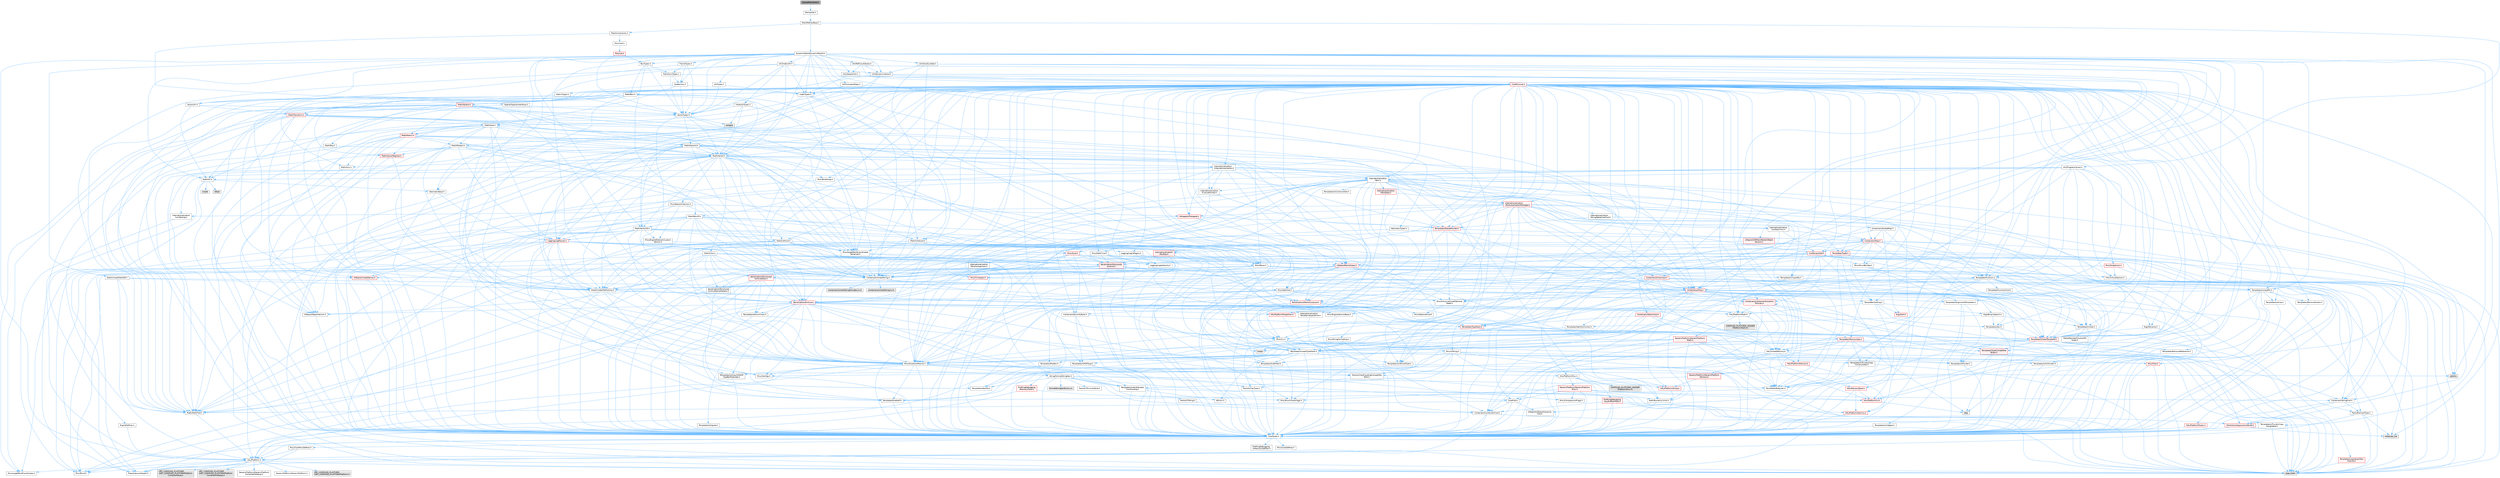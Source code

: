digraph "QueueRemesher.h"
{
 // INTERACTIVE_SVG=YES
 // LATEX_PDF_SIZE
  bgcolor="transparent";
  edge [fontname=Helvetica,fontsize=10,labelfontname=Helvetica,labelfontsize=10];
  node [fontname=Helvetica,fontsize=10,shape=box,height=0.2,width=0.4];
  Node1 [id="Node000001",label="QueueRemesher.h",height=0.2,width=0.4,color="gray40", fillcolor="grey60", style="filled", fontcolor="black",tooltip=" "];
  Node1 -> Node2 [id="edge1_Node000001_Node000002",color="steelblue1",style="solid",tooltip=" "];
  Node2 [id="Node000002",label="Remesher.h",height=0.2,width=0.4,color="grey40", fillcolor="white", style="filled",URL="$da/d9d/Remesher_8h.html",tooltip=" "];
  Node2 -> Node3 [id="edge2_Node000002_Node000003",color="steelblue1",style="solid",tooltip=" "];
  Node3 [id="Node000003",label="MeshRefinerBase.h",height=0.2,width=0.4,color="grey40", fillcolor="white", style="filled",URL="$dc/d16/MeshRefinerBase_8h.html",tooltip=" "];
  Node3 -> Node4 [id="edge3_Node000003_Node000004",color="steelblue1",style="solid",tooltip=" "];
  Node4 [id="Node000004",label="DynamicMesh/DynamicMesh3.h",height=0.2,width=0.4,color="grey40", fillcolor="white", style="filled",URL="$d5/d34/DynamicMesh3_8h.html",tooltip=" "];
  Node4 -> Node5 [id="edge4_Node000004_Node000005",color="steelblue1",style="solid",tooltip=" "];
  Node5 [id="Node000005",label="BoxTypes.h",height=0.2,width=0.4,color="grey40", fillcolor="white", style="filled",URL="$d2/da2/BoxTypes_8h.html",tooltip=" "];
  Node5 -> Node6 [id="edge5_Node000005_Node000006",color="steelblue1",style="solid",tooltip=" "];
  Node6 [id="Node000006",label="Math/Box.h",height=0.2,width=0.4,color="grey40", fillcolor="white", style="filled",URL="$de/d0f/Box_8h.html",tooltip=" "];
  Node6 -> Node7 [id="edge6_Node000006_Node000007",color="steelblue1",style="solid",tooltip=" "];
  Node7 [id="Node000007",label="CoreTypes.h",height=0.2,width=0.4,color="grey40", fillcolor="white", style="filled",URL="$dc/dec/CoreTypes_8h.html",tooltip=" "];
  Node7 -> Node8 [id="edge7_Node000007_Node000008",color="steelblue1",style="solid",tooltip=" "];
  Node8 [id="Node000008",label="HAL/Platform.h",height=0.2,width=0.4,color="grey40", fillcolor="white", style="filled",URL="$d9/dd0/Platform_8h.html",tooltip=" "];
  Node8 -> Node9 [id="edge8_Node000008_Node000009",color="steelblue1",style="solid",tooltip=" "];
  Node9 [id="Node000009",label="Misc/Build.h",height=0.2,width=0.4,color="grey40", fillcolor="white", style="filled",URL="$d3/dbb/Build_8h.html",tooltip=" "];
  Node8 -> Node10 [id="edge9_Node000008_Node000010",color="steelblue1",style="solid",tooltip=" "];
  Node10 [id="Node000010",label="Misc/LargeWorldCoordinates.h",height=0.2,width=0.4,color="grey40", fillcolor="white", style="filled",URL="$d2/dcb/LargeWorldCoordinates_8h.html",tooltip=" "];
  Node8 -> Node11 [id="edge10_Node000008_Node000011",color="steelblue1",style="solid",tooltip=" "];
  Node11 [id="Node000011",label="type_traits",height=0.2,width=0.4,color="grey60", fillcolor="#E0E0E0", style="filled",tooltip=" "];
  Node8 -> Node12 [id="edge11_Node000008_Node000012",color="steelblue1",style="solid",tooltip=" "];
  Node12 [id="Node000012",label="PreprocessorHelpers.h",height=0.2,width=0.4,color="grey40", fillcolor="white", style="filled",URL="$db/ddb/PreprocessorHelpers_8h.html",tooltip=" "];
  Node8 -> Node13 [id="edge12_Node000008_Node000013",color="steelblue1",style="solid",tooltip=" "];
  Node13 [id="Node000013",label="UBT_COMPILED_PLATFORM\l/UBT_COMPILED_PLATFORMPlatform\lCompilerPreSetup.h",height=0.2,width=0.4,color="grey60", fillcolor="#E0E0E0", style="filled",tooltip=" "];
  Node8 -> Node14 [id="edge13_Node000008_Node000014",color="steelblue1",style="solid",tooltip=" "];
  Node14 [id="Node000014",label="GenericPlatform/GenericPlatform\lCompilerPreSetup.h",height=0.2,width=0.4,color="grey40", fillcolor="white", style="filled",URL="$d9/dc8/GenericPlatformCompilerPreSetup_8h.html",tooltip=" "];
  Node8 -> Node15 [id="edge14_Node000008_Node000015",color="steelblue1",style="solid",tooltip=" "];
  Node15 [id="Node000015",label="GenericPlatform/GenericPlatform.h",height=0.2,width=0.4,color="grey40", fillcolor="white", style="filled",URL="$d6/d84/GenericPlatform_8h.html",tooltip=" "];
  Node8 -> Node16 [id="edge15_Node000008_Node000016",color="steelblue1",style="solid",tooltip=" "];
  Node16 [id="Node000016",label="UBT_COMPILED_PLATFORM\l/UBT_COMPILED_PLATFORMPlatform.h",height=0.2,width=0.4,color="grey60", fillcolor="#E0E0E0", style="filled",tooltip=" "];
  Node8 -> Node17 [id="edge16_Node000008_Node000017",color="steelblue1",style="solid",tooltip=" "];
  Node17 [id="Node000017",label="UBT_COMPILED_PLATFORM\l/UBT_COMPILED_PLATFORMPlatform\lCompilerSetup.h",height=0.2,width=0.4,color="grey60", fillcolor="#E0E0E0", style="filled",tooltip=" "];
  Node7 -> Node18 [id="edge17_Node000007_Node000018",color="steelblue1",style="solid",tooltip=" "];
  Node18 [id="Node000018",label="ProfilingDebugging\l/UMemoryDefines.h",height=0.2,width=0.4,color="grey40", fillcolor="white", style="filled",URL="$d2/da2/UMemoryDefines_8h.html",tooltip=" "];
  Node7 -> Node19 [id="edge18_Node000007_Node000019",color="steelblue1",style="solid",tooltip=" "];
  Node19 [id="Node000019",label="Misc/CoreMiscDefines.h",height=0.2,width=0.4,color="grey40", fillcolor="white", style="filled",URL="$da/d38/CoreMiscDefines_8h.html",tooltip=" "];
  Node19 -> Node8 [id="edge19_Node000019_Node000008",color="steelblue1",style="solid",tooltip=" "];
  Node19 -> Node12 [id="edge20_Node000019_Node000012",color="steelblue1",style="solid",tooltip=" "];
  Node7 -> Node20 [id="edge21_Node000007_Node000020",color="steelblue1",style="solid",tooltip=" "];
  Node20 [id="Node000020",label="Misc/CoreDefines.h",height=0.2,width=0.4,color="grey40", fillcolor="white", style="filled",URL="$d3/dd2/CoreDefines_8h.html",tooltip=" "];
  Node6 -> Node21 [id="edge22_Node000006_Node000021",color="steelblue1",style="solid",tooltip=" "];
  Node21 [id="Node000021",label="Misc/AssertionMacros.h",height=0.2,width=0.4,color="grey40", fillcolor="white", style="filled",URL="$d0/dfa/AssertionMacros_8h.html",tooltip=" "];
  Node21 -> Node7 [id="edge23_Node000021_Node000007",color="steelblue1",style="solid",tooltip=" "];
  Node21 -> Node8 [id="edge24_Node000021_Node000008",color="steelblue1",style="solid",tooltip=" "];
  Node21 -> Node22 [id="edge25_Node000021_Node000022",color="steelblue1",style="solid",tooltip=" "];
  Node22 [id="Node000022",label="HAL/PlatformMisc.h",height=0.2,width=0.4,color="grey40", fillcolor="white", style="filled",URL="$d0/df5/PlatformMisc_8h.html",tooltip=" "];
  Node22 -> Node7 [id="edge26_Node000022_Node000007",color="steelblue1",style="solid",tooltip=" "];
  Node22 -> Node23 [id="edge27_Node000022_Node000023",color="steelblue1",style="solid",tooltip=" "];
  Node23 [id="Node000023",label="GenericPlatform/GenericPlatform\lMisc.h",height=0.2,width=0.4,color="red", fillcolor="#FFF0F0", style="filled",URL="$db/d9a/GenericPlatformMisc_8h.html",tooltip=" "];
  Node23 -> Node24 [id="edge28_Node000023_Node000024",color="steelblue1",style="solid",tooltip=" "];
  Node24 [id="Node000024",label="Containers/StringFwd.h",height=0.2,width=0.4,color="grey40", fillcolor="white", style="filled",URL="$df/d37/StringFwd_8h.html",tooltip=" "];
  Node24 -> Node7 [id="edge29_Node000024_Node000007",color="steelblue1",style="solid",tooltip=" "];
  Node24 -> Node25 [id="edge30_Node000024_Node000025",color="steelblue1",style="solid",tooltip=" "];
  Node25 [id="Node000025",label="Traits/ElementType.h",height=0.2,width=0.4,color="grey40", fillcolor="white", style="filled",URL="$d5/d4f/ElementType_8h.html",tooltip=" "];
  Node25 -> Node8 [id="edge31_Node000025_Node000008",color="steelblue1",style="solid",tooltip=" "];
  Node25 -> Node26 [id="edge32_Node000025_Node000026",color="steelblue1",style="solid",tooltip=" "];
  Node26 [id="Node000026",label="initializer_list",height=0.2,width=0.4,color="grey60", fillcolor="#E0E0E0", style="filled",tooltip=" "];
  Node25 -> Node11 [id="edge33_Node000025_Node000011",color="steelblue1",style="solid",tooltip=" "];
  Node24 -> Node27 [id="edge34_Node000024_Node000027",color="steelblue1",style="solid",tooltip=" "];
  Node27 [id="Node000027",label="Traits/IsContiguousContainer.h",height=0.2,width=0.4,color="red", fillcolor="#FFF0F0", style="filled",URL="$d5/d3c/IsContiguousContainer_8h.html",tooltip=" "];
  Node27 -> Node7 [id="edge35_Node000027_Node000007",color="steelblue1",style="solid",tooltip=" "];
  Node27 -> Node26 [id="edge36_Node000027_Node000026",color="steelblue1",style="solid",tooltip=" "];
  Node23 -> Node29 [id="edge37_Node000023_Node000029",color="steelblue1",style="solid",tooltip=" "];
  Node29 [id="Node000029",label="CoreFwd.h",height=0.2,width=0.4,color="grey40", fillcolor="white", style="filled",URL="$d1/d1e/CoreFwd_8h.html",tooltip=" "];
  Node29 -> Node7 [id="edge38_Node000029_Node000007",color="steelblue1",style="solid",tooltip=" "];
  Node29 -> Node30 [id="edge39_Node000029_Node000030",color="steelblue1",style="solid",tooltip=" "];
  Node30 [id="Node000030",label="Containers/ContainersFwd.h",height=0.2,width=0.4,color="grey40", fillcolor="white", style="filled",URL="$d4/d0a/ContainersFwd_8h.html",tooltip=" "];
  Node30 -> Node8 [id="edge40_Node000030_Node000008",color="steelblue1",style="solid",tooltip=" "];
  Node30 -> Node7 [id="edge41_Node000030_Node000007",color="steelblue1",style="solid",tooltip=" "];
  Node30 -> Node27 [id="edge42_Node000030_Node000027",color="steelblue1",style="solid",tooltip=" "];
  Node29 -> Node31 [id="edge43_Node000029_Node000031",color="steelblue1",style="solid",tooltip=" "];
  Node31 [id="Node000031",label="Math/MathFwd.h",height=0.2,width=0.4,color="grey40", fillcolor="white", style="filled",URL="$d2/d10/MathFwd_8h.html",tooltip=" "];
  Node31 -> Node8 [id="edge44_Node000031_Node000008",color="steelblue1",style="solid",tooltip=" "];
  Node29 -> Node32 [id="edge45_Node000029_Node000032",color="steelblue1",style="solid",tooltip=" "];
  Node32 [id="Node000032",label="UObject/UObjectHierarchy\lFwd.h",height=0.2,width=0.4,color="grey40", fillcolor="white", style="filled",URL="$d3/d13/UObjectHierarchyFwd_8h.html",tooltip=" "];
  Node23 -> Node7 [id="edge46_Node000023_Node000007",color="steelblue1",style="solid",tooltip=" "];
  Node23 -> Node34 [id="edge47_Node000023_Node000034",color="steelblue1",style="solid",tooltip=" "];
  Node34 [id="Node000034",label="HAL/PlatformCrt.h",height=0.2,width=0.4,color="red", fillcolor="#FFF0F0", style="filled",URL="$d8/d75/PlatformCrt_8h.html",tooltip=" "];
  Node34 -> Node35 [id="edge48_Node000034_Node000035",color="steelblue1",style="solid",tooltip=" "];
  Node35 [id="Node000035",label="new",height=0.2,width=0.4,color="grey60", fillcolor="#E0E0E0", style="filled",tooltip=" "];
  Node23 -> Node44 [id="edge49_Node000023_Node000044",color="steelblue1",style="solid",tooltip=" "];
  Node44 [id="Node000044",label="Math/NumericLimits.h",height=0.2,width=0.4,color="grey40", fillcolor="white", style="filled",URL="$df/d1b/NumericLimits_8h.html",tooltip=" "];
  Node44 -> Node7 [id="edge50_Node000044_Node000007",color="steelblue1",style="solid",tooltip=" "];
  Node23 -> Node45 [id="edge51_Node000023_Node000045",color="steelblue1",style="solid",tooltip=" "];
  Node45 [id="Node000045",label="Misc/CompressionFlags.h",height=0.2,width=0.4,color="grey40", fillcolor="white", style="filled",URL="$d9/d76/CompressionFlags_8h.html",tooltip=" "];
  Node23 -> Node46 [id="edge52_Node000023_Node000046",color="steelblue1",style="solid",tooltip=" "];
  Node46 [id="Node000046",label="Misc/EnumClassFlags.h",height=0.2,width=0.4,color="grey40", fillcolor="white", style="filled",URL="$d8/de7/EnumClassFlags_8h.html",tooltip=" "];
  Node22 -> Node49 [id="edge53_Node000022_Node000049",color="steelblue1",style="solid",tooltip=" "];
  Node49 [id="Node000049",label="COMPILED_PLATFORM_HEADER\l(PlatformMisc.h)",height=0.2,width=0.4,color="grey60", fillcolor="#E0E0E0", style="filled",tooltip=" "];
  Node22 -> Node50 [id="edge54_Node000022_Node000050",color="steelblue1",style="solid",tooltip=" "];
  Node50 [id="Node000050",label="ProfilingDebugging\l/CpuProfilerTrace.h",height=0.2,width=0.4,color="red", fillcolor="#FFF0F0", style="filled",URL="$da/dcb/CpuProfilerTrace_8h.html",tooltip=" "];
  Node50 -> Node7 [id="edge55_Node000050_Node000007",color="steelblue1",style="solid",tooltip=" "];
  Node50 -> Node30 [id="edge56_Node000050_Node000030",color="steelblue1",style="solid",tooltip=" "];
  Node50 -> Node51 [id="edge57_Node000050_Node000051",color="steelblue1",style="solid",tooltip=" "];
  Node51 [id="Node000051",label="HAL/PlatformAtomics.h",height=0.2,width=0.4,color="red", fillcolor="#FFF0F0", style="filled",URL="$d3/d36/PlatformAtomics_8h.html",tooltip=" "];
  Node51 -> Node7 [id="edge58_Node000051_Node000007",color="steelblue1",style="solid",tooltip=" "];
  Node50 -> Node12 [id="edge59_Node000050_Node000012",color="steelblue1",style="solid",tooltip=" "];
  Node50 -> Node9 [id="edge60_Node000050_Node000009",color="steelblue1",style="solid",tooltip=" "];
  Node21 -> Node12 [id="edge61_Node000021_Node000012",color="steelblue1",style="solid",tooltip=" "];
  Node21 -> Node58 [id="edge62_Node000021_Node000058",color="steelblue1",style="solid",tooltip=" "];
  Node58 [id="Node000058",label="Templates/EnableIf.h",height=0.2,width=0.4,color="grey40", fillcolor="white", style="filled",URL="$d7/d60/EnableIf_8h.html",tooltip=" "];
  Node58 -> Node7 [id="edge63_Node000058_Node000007",color="steelblue1",style="solid",tooltip=" "];
  Node21 -> Node59 [id="edge64_Node000021_Node000059",color="steelblue1",style="solid",tooltip=" "];
  Node59 [id="Node000059",label="Templates/IsArrayOrRefOf\lTypeByPredicate.h",height=0.2,width=0.4,color="grey40", fillcolor="white", style="filled",URL="$d6/da1/IsArrayOrRefOfTypeByPredicate_8h.html",tooltip=" "];
  Node59 -> Node7 [id="edge65_Node000059_Node000007",color="steelblue1",style="solid",tooltip=" "];
  Node21 -> Node60 [id="edge66_Node000021_Node000060",color="steelblue1",style="solid",tooltip=" "];
  Node60 [id="Node000060",label="Templates/IsValidVariadic\lFunctionArg.h",height=0.2,width=0.4,color="grey40", fillcolor="white", style="filled",URL="$d0/dc8/IsValidVariadicFunctionArg_8h.html",tooltip=" "];
  Node60 -> Node7 [id="edge67_Node000060_Node000007",color="steelblue1",style="solid",tooltip=" "];
  Node60 -> Node61 [id="edge68_Node000060_Node000061",color="steelblue1",style="solid",tooltip=" "];
  Node61 [id="Node000061",label="IsEnum.h",height=0.2,width=0.4,color="grey40", fillcolor="white", style="filled",URL="$d4/de5/IsEnum_8h.html",tooltip=" "];
  Node60 -> Node11 [id="edge69_Node000060_Node000011",color="steelblue1",style="solid",tooltip=" "];
  Node21 -> Node62 [id="edge70_Node000021_Node000062",color="steelblue1",style="solid",tooltip=" "];
  Node62 [id="Node000062",label="Traits/IsCharEncodingCompatible\lWith.h",height=0.2,width=0.4,color="grey40", fillcolor="white", style="filled",URL="$df/dd1/IsCharEncodingCompatibleWith_8h.html",tooltip=" "];
  Node62 -> Node11 [id="edge71_Node000062_Node000011",color="steelblue1",style="solid",tooltip=" "];
  Node62 -> Node63 [id="edge72_Node000062_Node000063",color="steelblue1",style="solid",tooltip=" "];
  Node63 [id="Node000063",label="Traits/IsCharType.h",height=0.2,width=0.4,color="grey40", fillcolor="white", style="filled",URL="$db/d51/IsCharType_8h.html",tooltip=" "];
  Node63 -> Node7 [id="edge73_Node000063_Node000007",color="steelblue1",style="solid",tooltip=" "];
  Node21 -> Node64 [id="edge74_Node000021_Node000064",color="steelblue1",style="solid",tooltip=" "];
  Node64 [id="Node000064",label="Misc/VarArgs.h",height=0.2,width=0.4,color="grey40", fillcolor="white", style="filled",URL="$d5/d6f/VarArgs_8h.html",tooltip=" "];
  Node64 -> Node7 [id="edge75_Node000064_Node000007",color="steelblue1",style="solid",tooltip=" "];
  Node21 -> Node65 [id="edge76_Node000021_Node000065",color="steelblue1",style="solid",tooltip=" "];
  Node65 [id="Node000065",label="String/FormatStringSan.h",height=0.2,width=0.4,color="grey40", fillcolor="white", style="filled",URL="$d3/d8b/FormatStringSan_8h.html",tooltip=" "];
  Node65 -> Node11 [id="edge77_Node000065_Node000011",color="steelblue1",style="solid",tooltip=" "];
  Node65 -> Node7 [id="edge78_Node000065_Node000007",color="steelblue1",style="solid",tooltip=" "];
  Node65 -> Node66 [id="edge79_Node000065_Node000066",color="steelblue1",style="solid",tooltip=" "];
  Node66 [id="Node000066",label="Templates/Requires.h",height=0.2,width=0.4,color="grey40", fillcolor="white", style="filled",URL="$dc/d96/Requires_8h.html",tooltip=" "];
  Node66 -> Node58 [id="edge80_Node000066_Node000058",color="steelblue1",style="solid",tooltip=" "];
  Node66 -> Node11 [id="edge81_Node000066_Node000011",color="steelblue1",style="solid",tooltip=" "];
  Node65 -> Node67 [id="edge82_Node000065_Node000067",color="steelblue1",style="solid",tooltip=" "];
  Node67 [id="Node000067",label="Templates/Identity.h",height=0.2,width=0.4,color="grey40", fillcolor="white", style="filled",URL="$d0/dd5/Identity_8h.html",tooltip=" "];
  Node65 -> Node60 [id="edge83_Node000065_Node000060",color="steelblue1",style="solid",tooltip=" "];
  Node65 -> Node63 [id="edge84_Node000065_Node000063",color="steelblue1",style="solid",tooltip=" "];
  Node65 -> Node68 [id="edge85_Node000065_Node000068",color="steelblue1",style="solid",tooltip=" "];
  Node68 [id="Node000068",label="Traits/IsTEnumAsByte.h",height=0.2,width=0.4,color="grey40", fillcolor="white", style="filled",URL="$d1/de6/IsTEnumAsByte_8h.html",tooltip=" "];
  Node65 -> Node69 [id="edge86_Node000065_Node000069",color="steelblue1",style="solid",tooltip=" "];
  Node69 [id="Node000069",label="Traits/IsTString.h",height=0.2,width=0.4,color="grey40", fillcolor="white", style="filled",URL="$d0/df8/IsTString_8h.html",tooltip=" "];
  Node69 -> Node30 [id="edge87_Node000069_Node000030",color="steelblue1",style="solid",tooltip=" "];
  Node65 -> Node30 [id="edge88_Node000065_Node000030",color="steelblue1",style="solid",tooltip=" "];
  Node65 -> Node70 [id="edge89_Node000065_Node000070",color="steelblue1",style="solid",tooltip=" "];
  Node70 [id="Node000070",label="FormatStringSanErrors.inl",height=0.2,width=0.4,color="grey60", fillcolor="#E0E0E0", style="filled",tooltip=" "];
  Node21 -> Node71 [id="edge90_Node000021_Node000071",color="steelblue1",style="solid",tooltip=" "];
  Node71 [id="Node000071",label="atomic",height=0.2,width=0.4,color="grey60", fillcolor="#E0E0E0", style="filled",tooltip=" "];
  Node6 -> Node31 [id="edge91_Node000006_Node000031",color="steelblue1",style="solid",tooltip=" "];
  Node6 -> Node72 [id="edge92_Node000006_Node000072",color="steelblue1",style="solid",tooltip=" "];
  Node72 [id="Node000072",label="Math/UnrealMathUtility.h",height=0.2,width=0.4,color="grey40", fillcolor="white", style="filled",URL="$db/db8/UnrealMathUtility_8h.html",tooltip=" "];
  Node72 -> Node7 [id="edge93_Node000072_Node000007",color="steelblue1",style="solid",tooltip=" "];
  Node72 -> Node21 [id="edge94_Node000072_Node000021",color="steelblue1",style="solid",tooltip=" "];
  Node72 -> Node73 [id="edge95_Node000072_Node000073",color="steelblue1",style="solid",tooltip=" "];
  Node73 [id="Node000073",label="HAL/PlatformMath.h",height=0.2,width=0.4,color="grey40", fillcolor="white", style="filled",URL="$dc/d53/PlatformMath_8h.html",tooltip=" "];
  Node73 -> Node7 [id="edge96_Node000073_Node000007",color="steelblue1",style="solid",tooltip=" "];
  Node73 -> Node74 [id="edge97_Node000073_Node000074",color="steelblue1",style="solid",tooltip=" "];
  Node74 [id="Node000074",label="GenericPlatform/GenericPlatform\lMath.h",height=0.2,width=0.4,color="red", fillcolor="#FFF0F0", style="filled",URL="$d5/d79/GenericPlatformMath_8h.html",tooltip=" "];
  Node74 -> Node7 [id="edge98_Node000074_Node000007",color="steelblue1",style="solid",tooltip=" "];
  Node74 -> Node30 [id="edge99_Node000074_Node000030",color="steelblue1",style="solid",tooltip=" "];
  Node74 -> Node34 [id="edge100_Node000074_Node000034",color="steelblue1",style="solid",tooltip=" "];
  Node74 -> Node75 [id="edge101_Node000074_Node000075",color="steelblue1",style="solid",tooltip=" "];
  Node75 [id="Node000075",label="Templates/AndOrNot.h",height=0.2,width=0.4,color="grey40", fillcolor="white", style="filled",URL="$db/d0a/AndOrNot_8h.html",tooltip=" "];
  Node75 -> Node7 [id="edge102_Node000075_Node000007",color="steelblue1",style="solid",tooltip=" "];
  Node74 -> Node79 [id="edge103_Node000074_Node000079",color="steelblue1",style="solid",tooltip=" "];
  Node79 [id="Node000079",label="Templates/UnrealTypeTraits.h",height=0.2,width=0.4,color="grey40", fillcolor="white", style="filled",URL="$d2/d2d/UnrealTypeTraits_8h.html",tooltip=" "];
  Node79 -> Node7 [id="edge104_Node000079_Node000007",color="steelblue1",style="solid",tooltip=" "];
  Node79 -> Node80 [id="edge105_Node000079_Node000080",color="steelblue1",style="solid",tooltip=" "];
  Node80 [id="Node000080",label="Templates/IsPointer.h",height=0.2,width=0.4,color="grey40", fillcolor="white", style="filled",URL="$d7/d05/IsPointer_8h.html",tooltip=" "];
  Node80 -> Node7 [id="edge106_Node000080_Node000007",color="steelblue1",style="solid",tooltip=" "];
  Node79 -> Node21 [id="edge107_Node000079_Node000021",color="steelblue1",style="solid",tooltip=" "];
  Node79 -> Node75 [id="edge108_Node000079_Node000075",color="steelblue1",style="solid",tooltip=" "];
  Node79 -> Node58 [id="edge109_Node000079_Node000058",color="steelblue1",style="solid",tooltip=" "];
  Node79 -> Node81 [id="edge110_Node000079_Node000081",color="steelblue1",style="solid",tooltip=" "];
  Node81 [id="Node000081",label="Templates/IsArithmetic.h",height=0.2,width=0.4,color="grey40", fillcolor="white", style="filled",URL="$d2/d5d/IsArithmetic_8h.html",tooltip=" "];
  Node81 -> Node7 [id="edge111_Node000081_Node000007",color="steelblue1",style="solid",tooltip=" "];
  Node79 -> Node61 [id="edge112_Node000079_Node000061",color="steelblue1",style="solid",tooltip=" "];
  Node79 -> Node82 [id="edge113_Node000079_Node000082",color="steelblue1",style="solid",tooltip=" "];
  Node82 [id="Node000082",label="Templates/Models.h",height=0.2,width=0.4,color="grey40", fillcolor="white", style="filled",URL="$d3/d0c/Models_8h.html",tooltip=" "];
  Node82 -> Node67 [id="edge114_Node000082_Node000067",color="steelblue1",style="solid",tooltip=" "];
  Node79 -> Node83 [id="edge115_Node000079_Node000083",color="steelblue1",style="solid",tooltip=" "];
  Node83 [id="Node000083",label="Templates/IsPODType.h",height=0.2,width=0.4,color="grey40", fillcolor="white", style="filled",URL="$d7/db1/IsPODType_8h.html",tooltip=" "];
  Node83 -> Node7 [id="edge116_Node000083_Node000007",color="steelblue1",style="solid",tooltip=" "];
  Node79 -> Node84 [id="edge117_Node000079_Node000084",color="steelblue1",style="solid",tooltip=" "];
  Node84 [id="Node000084",label="Templates/IsUECoreType.h",height=0.2,width=0.4,color="grey40", fillcolor="white", style="filled",URL="$d1/db8/IsUECoreType_8h.html",tooltip=" "];
  Node84 -> Node7 [id="edge118_Node000084_Node000007",color="steelblue1",style="solid",tooltip=" "];
  Node84 -> Node11 [id="edge119_Node000084_Node000011",color="steelblue1",style="solid",tooltip=" "];
  Node79 -> Node85 [id="edge120_Node000079_Node000085",color="steelblue1",style="solid",tooltip=" "];
  Node85 [id="Node000085",label="Templates/IsTriviallyCopy\lConstructible.h",height=0.2,width=0.4,color="grey40", fillcolor="white", style="filled",URL="$d3/d78/IsTriviallyCopyConstructible_8h.html",tooltip=" "];
  Node85 -> Node7 [id="edge121_Node000085_Node000007",color="steelblue1",style="solid",tooltip=" "];
  Node85 -> Node11 [id="edge122_Node000085_Node000011",color="steelblue1",style="solid",tooltip=" "];
  Node74 -> Node66 [id="edge123_Node000074_Node000066",color="steelblue1",style="solid",tooltip=" "];
  Node74 -> Node89 [id="edge124_Node000074_Node000089",color="steelblue1",style="solid",tooltip=" "];
  Node89 [id="Node000089",label="Templates/TypeCompatible\lBytes.h",height=0.2,width=0.4,color="red", fillcolor="#FFF0F0", style="filled",URL="$df/d0a/TypeCompatibleBytes_8h.html",tooltip=" "];
  Node89 -> Node7 [id="edge125_Node000089_Node000007",color="steelblue1",style="solid",tooltip=" "];
  Node89 -> Node35 [id="edge126_Node000089_Node000035",color="steelblue1",style="solid",tooltip=" "];
  Node89 -> Node11 [id="edge127_Node000089_Node000011",color="steelblue1",style="solid",tooltip=" "];
  Node74 -> Node90 [id="edge128_Node000074_Node000090",color="steelblue1",style="solid",tooltip=" "];
  Node90 [id="Node000090",label="limits",height=0.2,width=0.4,color="grey60", fillcolor="#E0E0E0", style="filled",tooltip=" "];
  Node74 -> Node11 [id="edge129_Node000074_Node000011",color="steelblue1",style="solid",tooltip=" "];
  Node73 -> Node91 [id="edge130_Node000073_Node000091",color="steelblue1",style="solid",tooltip=" "];
  Node91 [id="Node000091",label="COMPILED_PLATFORM_HEADER\l(PlatformMath.h)",height=0.2,width=0.4,color="grey60", fillcolor="#E0E0E0", style="filled",tooltip=" "];
  Node72 -> Node31 [id="edge131_Node000072_Node000031",color="steelblue1",style="solid",tooltip=" "];
  Node72 -> Node67 [id="edge132_Node000072_Node000067",color="steelblue1",style="solid",tooltip=" "];
  Node72 -> Node66 [id="edge133_Node000072_Node000066",color="steelblue1",style="solid",tooltip=" "];
  Node6 -> Node92 [id="edge134_Node000006_Node000092",color="steelblue1",style="solid",tooltip=" "];
  Node92 [id="Node000092",label="Containers/UnrealString.h",height=0.2,width=0.4,color="grey40", fillcolor="white", style="filled",URL="$d5/dba/UnrealString_8h.html",tooltip=" "];
  Node92 -> Node93 [id="edge135_Node000092_Node000093",color="steelblue1",style="solid",tooltip=" "];
  Node93 [id="Node000093",label="Containers/UnrealStringIncludes.h.inl",height=0.2,width=0.4,color="grey60", fillcolor="#E0E0E0", style="filled",tooltip=" "];
  Node92 -> Node94 [id="edge136_Node000092_Node000094",color="steelblue1",style="solid",tooltip=" "];
  Node94 [id="Node000094",label="Containers/UnrealString.h.inl",height=0.2,width=0.4,color="grey60", fillcolor="#E0E0E0", style="filled",tooltip=" "];
  Node92 -> Node95 [id="edge137_Node000092_Node000095",color="steelblue1",style="solid",tooltip=" "];
  Node95 [id="Node000095",label="Misc/StringFormatArg.h",height=0.2,width=0.4,color="grey40", fillcolor="white", style="filled",URL="$d2/d16/StringFormatArg_8h.html",tooltip=" "];
  Node95 -> Node30 [id="edge138_Node000095_Node000030",color="steelblue1",style="solid",tooltip=" "];
  Node6 -> Node96 [id="edge139_Node000006_Node000096",color="steelblue1",style="solid",tooltip=" "];
  Node96 [id="Node000096",label="Math/Vector.h",height=0.2,width=0.4,color="grey40", fillcolor="white", style="filled",URL="$d6/dbe/Vector_8h.html",tooltip=" "];
  Node96 -> Node7 [id="edge140_Node000096_Node000007",color="steelblue1",style="solid",tooltip=" "];
  Node96 -> Node21 [id="edge141_Node000096_Node000021",color="steelblue1",style="solid",tooltip=" "];
  Node96 -> Node31 [id="edge142_Node000096_Node000031",color="steelblue1",style="solid",tooltip=" "];
  Node96 -> Node44 [id="edge143_Node000096_Node000044",color="steelblue1",style="solid",tooltip=" "];
  Node96 -> Node97 [id="edge144_Node000096_Node000097",color="steelblue1",style="solid",tooltip=" "];
  Node97 [id="Node000097",label="Misc/Crc.h",height=0.2,width=0.4,color="grey40", fillcolor="white", style="filled",URL="$d4/dd2/Crc_8h.html",tooltip=" "];
  Node97 -> Node7 [id="edge145_Node000097_Node000007",color="steelblue1",style="solid",tooltip=" "];
  Node97 -> Node98 [id="edge146_Node000097_Node000098",color="steelblue1",style="solid",tooltip=" "];
  Node98 [id="Node000098",label="HAL/PlatformString.h",height=0.2,width=0.4,color="red", fillcolor="#FFF0F0", style="filled",URL="$db/db5/PlatformString_8h.html",tooltip=" "];
  Node98 -> Node7 [id="edge147_Node000098_Node000007",color="steelblue1",style="solid",tooltip=" "];
  Node97 -> Node21 [id="edge148_Node000097_Node000021",color="steelblue1",style="solid",tooltip=" "];
  Node97 -> Node100 [id="edge149_Node000097_Node000100",color="steelblue1",style="solid",tooltip=" "];
  Node100 [id="Node000100",label="Misc/CString.h",height=0.2,width=0.4,color="grey40", fillcolor="white", style="filled",URL="$d2/d49/CString_8h.html",tooltip=" "];
  Node100 -> Node7 [id="edge150_Node000100_Node000007",color="steelblue1",style="solid",tooltip=" "];
  Node100 -> Node34 [id="edge151_Node000100_Node000034",color="steelblue1",style="solid",tooltip=" "];
  Node100 -> Node98 [id="edge152_Node000100_Node000098",color="steelblue1",style="solid",tooltip=" "];
  Node100 -> Node21 [id="edge153_Node000100_Node000021",color="steelblue1",style="solid",tooltip=" "];
  Node100 -> Node101 [id="edge154_Node000100_Node000101",color="steelblue1",style="solid",tooltip=" "];
  Node101 [id="Node000101",label="Misc/Char.h",height=0.2,width=0.4,color="red", fillcolor="#FFF0F0", style="filled",URL="$d0/d58/Char_8h.html",tooltip=" "];
  Node101 -> Node7 [id="edge155_Node000101_Node000007",color="steelblue1",style="solid",tooltip=" "];
  Node101 -> Node11 [id="edge156_Node000101_Node000011",color="steelblue1",style="solid",tooltip=" "];
  Node100 -> Node64 [id="edge157_Node000100_Node000064",color="steelblue1",style="solid",tooltip=" "];
  Node100 -> Node59 [id="edge158_Node000100_Node000059",color="steelblue1",style="solid",tooltip=" "];
  Node100 -> Node60 [id="edge159_Node000100_Node000060",color="steelblue1",style="solid",tooltip=" "];
  Node100 -> Node62 [id="edge160_Node000100_Node000062",color="steelblue1",style="solid",tooltip=" "];
  Node97 -> Node101 [id="edge161_Node000097_Node000101",color="steelblue1",style="solid",tooltip=" "];
  Node97 -> Node79 [id="edge162_Node000097_Node000079",color="steelblue1",style="solid",tooltip=" "];
  Node97 -> Node63 [id="edge163_Node000097_Node000063",color="steelblue1",style="solid",tooltip=" "];
  Node96 -> Node72 [id="edge164_Node000096_Node000072",color="steelblue1",style="solid",tooltip=" "];
  Node96 -> Node92 [id="edge165_Node000096_Node000092",color="steelblue1",style="solid",tooltip=" "];
  Node96 -> Node105 [id="edge166_Node000096_Node000105",color="steelblue1",style="solid",tooltip=" "];
  Node105 [id="Node000105",label="Misc/Parse.h",height=0.2,width=0.4,color="grey40", fillcolor="white", style="filled",URL="$dc/d71/Parse_8h.html",tooltip=" "];
  Node105 -> Node24 [id="edge167_Node000105_Node000024",color="steelblue1",style="solid",tooltip=" "];
  Node105 -> Node92 [id="edge168_Node000105_Node000092",color="steelblue1",style="solid",tooltip=" "];
  Node105 -> Node7 [id="edge169_Node000105_Node000007",color="steelblue1",style="solid",tooltip=" "];
  Node105 -> Node34 [id="edge170_Node000105_Node000034",color="steelblue1",style="solid",tooltip=" "];
  Node105 -> Node9 [id="edge171_Node000105_Node000009",color="steelblue1",style="solid",tooltip=" "];
  Node105 -> Node46 [id="edge172_Node000105_Node000046",color="steelblue1",style="solid",tooltip=" "];
  Node105 -> Node106 [id="edge173_Node000105_Node000106",color="steelblue1",style="solid",tooltip=" "];
  Node106 [id="Node000106",label="Templates/Function.h",height=0.2,width=0.4,color="grey40", fillcolor="white", style="filled",URL="$df/df5/Function_8h.html",tooltip=" "];
  Node106 -> Node7 [id="edge174_Node000106_Node000007",color="steelblue1",style="solid",tooltip=" "];
  Node106 -> Node21 [id="edge175_Node000106_Node000021",color="steelblue1",style="solid",tooltip=" "];
  Node106 -> Node107 [id="edge176_Node000106_Node000107",color="steelblue1",style="solid",tooltip=" "];
  Node107 [id="Node000107",label="Misc/IntrusiveUnsetOptional\lState.h",height=0.2,width=0.4,color="grey40", fillcolor="white", style="filled",URL="$d2/d0a/IntrusiveUnsetOptionalState_8h.html",tooltip=" "];
  Node107 -> Node108 [id="edge177_Node000107_Node000108",color="steelblue1",style="solid",tooltip=" "];
  Node108 [id="Node000108",label="Misc/OptionalFwd.h",height=0.2,width=0.4,color="grey40", fillcolor="white", style="filled",URL="$dc/d50/OptionalFwd_8h.html",tooltip=" "];
  Node106 -> Node109 [id="edge178_Node000106_Node000109",color="steelblue1",style="solid",tooltip=" "];
  Node109 [id="Node000109",label="HAL/UnrealMemory.h",height=0.2,width=0.4,color="grey40", fillcolor="white", style="filled",URL="$d9/d96/UnrealMemory_8h.html",tooltip=" "];
  Node109 -> Node7 [id="edge179_Node000109_Node000007",color="steelblue1",style="solid",tooltip=" "];
  Node109 -> Node110 [id="edge180_Node000109_Node000110",color="steelblue1",style="solid",tooltip=" "];
  Node110 [id="Node000110",label="GenericPlatform/GenericPlatform\lMemory.h",height=0.2,width=0.4,color="red", fillcolor="#FFF0F0", style="filled",URL="$dd/d22/GenericPlatformMemory_8h.html",tooltip=" "];
  Node110 -> Node29 [id="edge181_Node000110_Node000029",color="steelblue1",style="solid",tooltip=" "];
  Node110 -> Node7 [id="edge182_Node000110_Node000007",color="steelblue1",style="solid",tooltip=" "];
  Node110 -> Node98 [id="edge183_Node000110_Node000098",color="steelblue1",style="solid",tooltip=" "];
  Node109 -> Node111 [id="edge184_Node000109_Node000111",color="steelblue1",style="solid",tooltip=" "];
  Node111 [id="Node000111",label="HAL/MemoryBase.h",height=0.2,width=0.4,color="red", fillcolor="#FFF0F0", style="filled",URL="$d6/d9f/MemoryBase_8h.html",tooltip=" "];
  Node111 -> Node7 [id="edge185_Node000111_Node000007",color="steelblue1",style="solid",tooltip=" "];
  Node111 -> Node51 [id="edge186_Node000111_Node000051",color="steelblue1",style="solid",tooltip=" "];
  Node111 -> Node34 [id="edge187_Node000111_Node000034",color="steelblue1",style="solid",tooltip=" "];
  Node109 -> Node120 [id="edge188_Node000109_Node000120",color="steelblue1",style="solid",tooltip=" "];
  Node120 [id="Node000120",label="HAL/PlatformMemory.h",height=0.2,width=0.4,color="red", fillcolor="#FFF0F0", style="filled",URL="$de/d68/PlatformMemory_8h.html",tooltip=" "];
  Node120 -> Node7 [id="edge189_Node000120_Node000007",color="steelblue1",style="solid",tooltip=" "];
  Node120 -> Node110 [id="edge190_Node000120_Node000110",color="steelblue1",style="solid",tooltip=" "];
  Node109 -> Node122 [id="edge191_Node000109_Node000122",color="steelblue1",style="solid",tooltip=" "];
  Node122 [id="Node000122",label="ProfilingDebugging\l/MemoryTrace.h",height=0.2,width=0.4,color="red", fillcolor="#FFF0F0", style="filled",URL="$da/dd7/MemoryTrace_8h.html",tooltip=" "];
  Node122 -> Node8 [id="edge192_Node000122_Node000008",color="steelblue1",style="solid",tooltip=" "];
  Node122 -> Node46 [id="edge193_Node000122_Node000046",color="steelblue1",style="solid",tooltip=" "];
  Node109 -> Node80 [id="edge194_Node000109_Node000080",color="steelblue1",style="solid",tooltip=" "];
  Node106 -> Node123 [id="edge195_Node000106_Node000123",color="steelblue1",style="solid",tooltip=" "];
  Node123 [id="Node000123",label="Templates/FunctionFwd.h",height=0.2,width=0.4,color="grey40", fillcolor="white", style="filled",URL="$d6/d54/FunctionFwd_8h.html",tooltip=" "];
  Node106 -> Node79 [id="edge196_Node000106_Node000079",color="steelblue1",style="solid",tooltip=" "];
  Node106 -> Node124 [id="edge197_Node000106_Node000124",color="steelblue1",style="solid",tooltip=" "];
  Node124 [id="Node000124",label="Templates/Invoke.h",height=0.2,width=0.4,color="grey40", fillcolor="white", style="filled",URL="$d7/deb/Invoke_8h.html",tooltip=" "];
  Node124 -> Node7 [id="edge198_Node000124_Node000007",color="steelblue1",style="solid",tooltip=" "];
  Node124 -> Node125 [id="edge199_Node000124_Node000125",color="steelblue1",style="solid",tooltip=" "];
  Node125 [id="Node000125",label="Traits/MemberFunctionPtr\lOuter.h",height=0.2,width=0.4,color="grey40", fillcolor="white", style="filled",URL="$db/da7/MemberFunctionPtrOuter_8h.html",tooltip=" "];
  Node124 -> Node126 [id="edge200_Node000124_Node000126",color="steelblue1",style="solid",tooltip=" "];
  Node126 [id="Node000126",label="Templates/UnrealTemplate.h",height=0.2,width=0.4,color="red", fillcolor="#FFF0F0", style="filled",URL="$d4/d24/UnrealTemplate_8h.html",tooltip=" "];
  Node126 -> Node7 [id="edge201_Node000126_Node000007",color="steelblue1",style="solid",tooltip=" "];
  Node126 -> Node80 [id="edge202_Node000126_Node000080",color="steelblue1",style="solid",tooltip=" "];
  Node126 -> Node109 [id="edge203_Node000126_Node000109",color="steelblue1",style="solid",tooltip=" "];
  Node126 -> Node79 [id="edge204_Node000126_Node000079",color="steelblue1",style="solid",tooltip=" "];
  Node126 -> Node77 [id="edge205_Node000126_Node000077",color="steelblue1",style="solid",tooltip=" "];
  Node77 [id="Node000077",label="Templates/RemoveReference.h",height=0.2,width=0.4,color="grey40", fillcolor="white", style="filled",URL="$da/dbe/RemoveReference_8h.html",tooltip=" "];
  Node77 -> Node7 [id="edge206_Node000077_Node000007",color="steelblue1",style="solid",tooltip=" "];
  Node126 -> Node66 [id="edge207_Node000126_Node000066",color="steelblue1",style="solid",tooltip=" "];
  Node126 -> Node89 [id="edge208_Node000126_Node000089",color="steelblue1",style="solid",tooltip=" "];
  Node126 -> Node67 [id="edge209_Node000126_Node000067",color="steelblue1",style="solid",tooltip=" "];
  Node126 -> Node27 [id="edge210_Node000126_Node000027",color="steelblue1",style="solid",tooltip=" "];
  Node126 -> Node11 [id="edge211_Node000126_Node000011",color="steelblue1",style="solid",tooltip=" "];
  Node124 -> Node11 [id="edge212_Node000124_Node000011",color="steelblue1",style="solid",tooltip=" "];
  Node106 -> Node126 [id="edge213_Node000106_Node000126",color="steelblue1",style="solid",tooltip=" "];
  Node106 -> Node66 [id="edge214_Node000106_Node000066",color="steelblue1",style="solid",tooltip=" "];
  Node106 -> Node72 [id="edge215_Node000106_Node000072",color="steelblue1",style="solid",tooltip=" "];
  Node106 -> Node35 [id="edge216_Node000106_Node000035",color="steelblue1",style="solid",tooltip=" "];
  Node106 -> Node11 [id="edge217_Node000106_Node000011",color="steelblue1",style="solid",tooltip=" "];
  Node96 -> Node130 [id="edge218_Node000096_Node000130",color="steelblue1",style="solid",tooltip=" "];
  Node130 [id="Node000130",label="Misc/LargeWorldCoordinates\lSerializer.h",height=0.2,width=0.4,color="grey40", fillcolor="white", style="filled",URL="$d7/df9/LargeWorldCoordinatesSerializer_8h.html",tooltip=" "];
  Node130 -> Node131 [id="edge219_Node000130_Node000131",color="steelblue1",style="solid",tooltip=" "];
  Node131 [id="Node000131",label="UObject/NameTypes.h",height=0.2,width=0.4,color="red", fillcolor="#FFF0F0", style="filled",URL="$d6/d35/NameTypes_8h.html",tooltip=" "];
  Node131 -> Node7 [id="edge220_Node000131_Node000007",color="steelblue1",style="solid",tooltip=" "];
  Node131 -> Node21 [id="edge221_Node000131_Node000021",color="steelblue1",style="solid",tooltip=" "];
  Node131 -> Node109 [id="edge222_Node000131_Node000109",color="steelblue1",style="solid",tooltip=" "];
  Node131 -> Node79 [id="edge223_Node000131_Node000079",color="steelblue1",style="solid",tooltip=" "];
  Node131 -> Node126 [id="edge224_Node000131_Node000126",color="steelblue1",style="solid",tooltip=" "];
  Node131 -> Node92 [id="edge225_Node000131_Node000092",color="steelblue1",style="solid",tooltip=" "];
  Node131 -> Node132 [id="edge226_Node000131_Node000132",color="steelblue1",style="solid",tooltip=" "];
  Node132 [id="Node000132",label="HAL/CriticalSection.h",height=0.2,width=0.4,color="grey40", fillcolor="white", style="filled",URL="$d6/d90/CriticalSection_8h.html",tooltip=" "];
  Node132 -> Node133 [id="edge227_Node000132_Node000133",color="steelblue1",style="solid",tooltip=" "];
  Node133 [id="Node000133",label="HAL/PlatformMutex.h",height=0.2,width=0.4,color="red", fillcolor="#FFF0F0", style="filled",URL="$d9/d0b/PlatformMutex_8h.html",tooltip=" "];
  Node133 -> Node7 [id="edge228_Node000133_Node000007",color="steelblue1",style="solid",tooltip=" "];
  Node131 -> Node24 [id="edge229_Node000131_Node000024",color="steelblue1",style="solid",tooltip=" "];
  Node131 -> Node182 [id="edge230_Node000131_Node000182",color="steelblue1",style="solid",tooltip=" "];
  Node182 [id="Node000182",label="UObject/UnrealNames.h",height=0.2,width=0.4,color="red", fillcolor="#FFF0F0", style="filled",URL="$d8/db1/UnrealNames_8h.html",tooltip=" "];
  Node182 -> Node7 [id="edge231_Node000182_Node000007",color="steelblue1",style="solid",tooltip=" "];
  Node131 -> Node156 [id="edge232_Node000131_Node000156",color="steelblue1",style="solid",tooltip=" "];
  Node156 [id="Node000156",label="Serialization/MemoryLayout.h",height=0.2,width=0.4,color="red", fillcolor="#FFF0F0", style="filled",URL="$d7/d66/MemoryLayout_8h.html",tooltip=" "];
  Node156 -> Node159 [id="edge233_Node000156_Node000159",color="steelblue1",style="solid",tooltip=" "];
  Node159 [id="Node000159",label="Containers/EnumAsByte.h",height=0.2,width=0.4,color="grey40", fillcolor="white", style="filled",URL="$d6/d9a/EnumAsByte_8h.html",tooltip=" "];
  Node159 -> Node7 [id="edge234_Node000159_Node000007",color="steelblue1",style="solid",tooltip=" "];
  Node159 -> Node83 [id="edge235_Node000159_Node000083",color="steelblue1",style="solid",tooltip=" "];
  Node159 -> Node160 [id="edge236_Node000159_Node000160",color="steelblue1",style="solid",tooltip=" "];
  Node160 [id="Node000160",label="Templates/TypeHash.h",height=0.2,width=0.4,color="red", fillcolor="#FFF0F0", style="filled",URL="$d1/d62/TypeHash_8h.html",tooltip=" "];
  Node160 -> Node7 [id="edge237_Node000160_Node000007",color="steelblue1",style="solid",tooltip=" "];
  Node160 -> Node66 [id="edge238_Node000160_Node000066",color="steelblue1",style="solid",tooltip=" "];
  Node160 -> Node97 [id="edge239_Node000160_Node000097",color="steelblue1",style="solid",tooltip=" "];
  Node160 -> Node11 [id="edge240_Node000160_Node000011",color="steelblue1",style="solid",tooltip=" "];
  Node156 -> Node24 [id="edge241_Node000156_Node000024",color="steelblue1",style="solid",tooltip=" "];
  Node156 -> Node109 [id="edge242_Node000156_Node000109",color="steelblue1",style="solid",tooltip=" "];
  Node156 -> Node58 [id="edge243_Node000156_Node000058",color="steelblue1",style="solid",tooltip=" "];
  Node156 -> Node82 [id="edge244_Node000156_Node000082",color="steelblue1",style="solid",tooltip=" "];
  Node156 -> Node126 [id="edge245_Node000156_Node000126",color="steelblue1",style="solid",tooltip=" "];
  Node131 -> Node107 [id="edge246_Node000131_Node000107",color="steelblue1",style="solid",tooltip=" "];
  Node130 -> Node154 [id="edge247_Node000130_Node000154",color="steelblue1",style="solid",tooltip=" "];
  Node154 [id="Node000154",label="UObject/ObjectVersion.h",height=0.2,width=0.4,color="grey40", fillcolor="white", style="filled",URL="$da/d63/ObjectVersion_8h.html",tooltip=" "];
  Node154 -> Node7 [id="edge248_Node000154_Node000007",color="steelblue1",style="solid",tooltip=" "];
  Node130 -> Node190 [id="edge249_Node000130_Node000190",color="steelblue1",style="solid",tooltip=" "];
  Node190 [id="Node000190",label="Serialization/Structured\lArchive.h",height=0.2,width=0.4,color="red", fillcolor="#FFF0F0", style="filled",URL="$d9/d1e/StructuredArchive_8h.html",tooltip=" "];
  Node190 -> Node140 [id="edge250_Node000190_Node000140",color="steelblue1",style="solid",tooltip=" "];
  Node140 [id="Node000140",label="Containers/Array.h",height=0.2,width=0.4,color="red", fillcolor="#FFF0F0", style="filled",URL="$df/dd0/Array_8h.html",tooltip=" "];
  Node140 -> Node7 [id="edge251_Node000140_Node000007",color="steelblue1",style="solid",tooltip=" "];
  Node140 -> Node21 [id="edge252_Node000140_Node000021",color="steelblue1",style="solid",tooltip=" "];
  Node140 -> Node107 [id="edge253_Node000140_Node000107",color="steelblue1",style="solid",tooltip=" "];
  Node140 -> Node109 [id="edge254_Node000140_Node000109",color="steelblue1",style="solid",tooltip=" "];
  Node140 -> Node79 [id="edge255_Node000140_Node000079",color="steelblue1",style="solid",tooltip=" "];
  Node140 -> Node126 [id="edge256_Node000140_Node000126",color="steelblue1",style="solid",tooltip=" "];
  Node140 -> Node136 [id="edge257_Node000140_Node000136",color="steelblue1",style="solid",tooltip=" "];
  Node136 [id="Node000136",label="Containers/ContainerAllocation\lPolicies.h",height=0.2,width=0.4,color="red", fillcolor="#FFF0F0", style="filled",URL="$d7/dff/ContainerAllocationPolicies_8h.html",tooltip=" "];
  Node136 -> Node7 [id="edge258_Node000136_Node000007",color="steelblue1",style="solid",tooltip=" "];
  Node136 -> Node136 [id="edge259_Node000136_Node000136",color="steelblue1",style="solid",tooltip=" "];
  Node136 -> Node73 [id="edge260_Node000136_Node000073",color="steelblue1",style="solid",tooltip=" "];
  Node136 -> Node109 [id="edge261_Node000136_Node000109",color="steelblue1",style="solid",tooltip=" "];
  Node136 -> Node44 [id="edge262_Node000136_Node000044",color="steelblue1",style="solid",tooltip=" "];
  Node136 -> Node21 [id="edge263_Node000136_Node000021",color="steelblue1",style="solid",tooltip=" "];
  Node136 -> Node139 [id="edge264_Node000136_Node000139",color="steelblue1",style="solid",tooltip=" "];
  Node139 [id="Node000139",label="Templates/MemoryOps.h",height=0.2,width=0.4,color="red", fillcolor="#FFF0F0", style="filled",URL="$db/dea/MemoryOps_8h.html",tooltip=" "];
  Node139 -> Node7 [id="edge265_Node000139_Node000007",color="steelblue1",style="solid",tooltip=" "];
  Node139 -> Node109 [id="edge266_Node000139_Node000109",color="steelblue1",style="solid",tooltip=" "];
  Node139 -> Node119 [id="edge267_Node000139_Node000119",color="steelblue1",style="solid",tooltip=" "];
  Node119 [id="Node000119",label="Templates/IsTriviallyCopy\lAssignable.h",height=0.2,width=0.4,color="grey40", fillcolor="white", style="filled",URL="$d2/df2/IsTriviallyCopyAssignable_8h.html",tooltip=" "];
  Node119 -> Node7 [id="edge268_Node000119_Node000007",color="steelblue1",style="solid",tooltip=" "];
  Node119 -> Node11 [id="edge269_Node000119_Node000011",color="steelblue1",style="solid",tooltip=" "];
  Node139 -> Node85 [id="edge270_Node000139_Node000085",color="steelblue1",style="solid",tooltip=" "];
  Node139 -> Node66 [id="edge271_Node000139_Node000066",color="steelblue1",style="solid",tooltip=" "];
  Node139 -> Node79 [id="edge272_Node000139_Node000079",color="steelblue1",style="solid",tooltip=" "];
  Node139 -> Node35 [id="edge273_Node000139_Node000035",color="steelblue1",style="solid",tooltip=" "];
  Node139 -> Node11 [id="edge274_Node000139_Node000011",color="steelblue1",style="solid",tooltip=" "];
  Node136 -> Node89 [id="edge275_Node000136_Node000089",color="steelblue1",style="solid",tooltip=" "];
  Node136 -> Node11 [id="edge276_Node000136_Node000011",color="steelblue1",style="solid",tooltip=" "];
  Node140 -> Node145 [id="edge277_Node000140_Node000145",color="steelblue1",style="solid",tooltip=" "];
  Node145 [id="Node000145",label="Serialization/Archive.h",height=0.2,width=0.4,color="red", fillcolor="#FFF0F0", style="filled",URL="$d7/d3b/Archive_8h.html",tooltip=" "];
  Node145 -> Node29 [id="edge278_Node000145_Node000029",color="steelblue1",style="solid",tooltip=" "];
  Node145 -> Node7 [id="edge279_Node000145_Node000007",color="steelblue1",style="solid",tooltip=" "];
  Node145 -> Node146 [id="edge280_Node000145_Node000146",color="steelblue1",style="solid",tooltip=" "];
  Node146 [id="Node000146",label="HAL/PlatformProperties.h",height=0.2,width=0.4,color="red", fillcolor="#FFF0F0", style="filled",URL="$d9/db0/PlatformProperties_8h.html",tooltip=" "];
  Node146 -> Node7 [id="edge281_Node000146_Node000007",color="steelblue1",style="solid",tooltip=" "];
  Node145 -> Node149 [id="edge282_Node000145_Node000149",color="steelblue1",style="solid",tooltip=" "];
  Node149 [id="Node000149",label="Internationalization\l/TextNamespaceFwd.h",height=0.2,width=0.4,color="grey40", fillcolor="white", style="filled",URL="$d8/d97/TextNamespaceFwd_8h.html",tooltip=" "];
  Node149 -> Node7 [id="edge283_Node000149_Node000007",color="steelblue1",style="solid",tooltip=" "];
  Node145 -> Node31 [id="edge284_Node000145_Node000031",color="steelblue1",style="solid",tooltip=" "];
  Node145 -> Node21 [id="edge285_Node000145_Node000021",color="steelblue1",style="solid",tooltip=" "];
  Node145 -> Node9 [id="edge286_Node000145_Node000009",color="steelblue1",style="solid",tooltip=" "];
  Node145 -> Node45 [id="edge287_Node000145_Node000045",color="steelblue1",style="solid",tooltip=" "];
  Node145 -> Node150 [id="edge288_Node000145_Node000150",color="steelblue1",style="solid",tooltip=" "];
  Node150 [id="Node000150",label="Misc/EngineVersionBase.h",height=0.2,width=0.4,color="grey40", fillcolor="white", style="filled",URL="$d5/d2b/EngineVersionBase_8h.html",tooltip=" "];
  Node150 -> Node7 [id="edge289_Node000150_Node000007",color="steelblue1",style="solid",tooltip=" "];
  Node145 -> Node64 [id="edge290_Node000145_Node000064",color="steelblue1",style="solid",tooltip=" "];
  Node145 -> Node58 [id="edge291_Node000145_Node000058",color="steelblue1",style="solid",tooltip=" "];
  Node145 -> Node59 [id="edge292_Node000145_Node000059",color="steelblue1",style="solid",tooltip=" "];
  Node145 -> Node153 [id="edge293_Node000145_Node000153",color="steelblue1",style="solid",tooltip=" "];
  Node153 [id="Node000153",label="Templates/IsEnumClass.h",height=0.2,width=0.4,color="grey40", fillcolor="white", style="filled",URL="$d7/d15/IsEnumClass_8h.html",tooltip=" "];
  Node153 -> Node7 [id="edge294_Node000153_Node000007",color="steelblue1",style="solid",tooltip=" "];
  Node153 -> Node75 [id="edge295_Node000153_Node000075",color="steelblue1",style="solid",tooltip=" "];
  Node145 -> Node87 [id="edge296_Node000145_Node000087",color="steelblue1",style="solid",tooltip=" "];
  Node87 [id="Node000087",label="Templates/IsSigned.h",height=0.2,width=0.4,color="grey40", fillcolor="white", style="filled",URL="$d8/dd8/IsSigned_8h.html",tooltip=" "];
  Node87 -> Node7 [id="edge297_Node000087_Node000007",color="steelblue1",style="solid",tooltip=" "];
  Node145 -> Node60 [id="edge298_Node000145_Node000060",color="steelblue1",style="solid",tooltip=" "];
  Node145 -> Node126 [id="edge299_Node000145_Node000126",color="steelblue1",style="solid",tooltip=" "];
  Node145 -> Node62 [id="edge300_Node000145_Node000062",color="steelblue1",style="solid",tooltip=" "];
  Node145 -> Node154 [id="edge301_Node000145_Node000154",color="steelblue1",style="solid",tooltip=" "];
  Node140 -> Node168 [id="edge302_Node000140_Node000168",color="steelblue1",style="solid",tooltip=" "];
  Node168 [id="Node000168",label="Templates/IdentityFunctor.h",height=0.2,width=0.4,color="grey40", fillcolor="white", style="filled",URL="$d7/d2e/IdentityFunctor_8h.html",tooltip=" "];
  Node168 -> Node8 [id="edge303_Node000168_Node000008",color="steelblue1",style="solid",tooltip=" "];
  Node140 -> Node124 [id="edge304_Node000140_Node000124",color="steelblue1",style="solid",tooltip=" "];
  Node140 -> Node169 [id="edge305_Node000140_Node000169",color="steelblue1",style="solid",tooltip=" "];
  Node169 [id="Node000169",label="Templates/Less.h",height=0.2,width=0.4,color="grey40", fillcolor="white", style="filled",URL="$de/dc8/Less_8h.html",tooltip=" "];
  Node169 -> Node7 [id="edge306_Node000169_Node000007",color="steelblue1",style="solid",tooltip=" "];
  Node169 -> Node126 [id="edge307_Node000169_Node000126",color="steelblue1",style="solid",tooltip=" "];
  Node140 -> Node176 [id="edge308_Node000140_Node000176",color="steelblue1",style="solid",tooltip=" "];
  Node176 [id="Node000176",label="Templates/LosesQualifiers\lFromTo.h",height=0.2,width=0.4,color="red", fillcolor="#FFF0F0", style="filled",URL="$d2/db3/LosesQualifiersFromTo_8h.html",tooltip=" "];
  Node176 -> Node11 [id="edge309_Node000176_Node000011",color="steelblue1",style="solid",tooltip=" "];
  Node140 -> Node66 [id="edge310_Node000140_Node000066",color="steelblue1",style="solid",tooltip=" "];
  Node140 -> Node177 [id="edge311_Node000140_Node000177",color="steelblue1",style="solid",tooltip=" "];
  Node177 [id="Node000177",label="Templates/Sorting.h",height=0.2,width=0.4,color="grey40", fillcolor="white", style="filled",URL="$d3/d9e/Sorting_8h.html",tooltip=" "];
  Node177 -> Node7 [id="edge312_Node000177_Node000007",color="steelblue1",style="solid",tooltip=" "];
  Node177 -> Node173 [id="edge313_Node000177_Node000173",color="steelblue1",style="solid",tooltip=" "];
  Node173 [id="Node000173",label="Algo/BinarySearch.h",height=0.2,width=0.4,color="grey40", fillcolor="white", style="filled",URL="$db/db4/BinarySearch_8h.html",tooltip=" "];
  Node173 -> Node168 [id="edge314_Node000173_Node000168",color="steelblue1",style="solid",tooltip=" "];
  Node173 -> Node124 [id="edge315_Node000173_Node000124",color="steelblue1",style="solid",tooltip=" "];
  Node173 -> Node169 [id="edge316_Node000173_Node000169",color="steelblue1",style="solid",tooltip=" "];
  Node177 -> Node178 [id="edge317_Node000177_Node000178",color="steelblue1",style="solid",tooltip=" "];
  Node178 [id="Node000178",label="Algo/Sort.h",height=0.2,width=0.4,color="red", fillcolor="#FFF0F0", style="filled",URL="$d1/d87/Sort_8h.html",tooltip=" "];
  Node177 -> Node73 [id="edge318_Node000177_Node000073",color="steelblue1",style="solid",tooltip=" "];
  Node177 -> Node169 [id="edge319_Node000177_Node000169",color="steelblue1",style="solid",tooltip=" "];
  Node140 -> Node180 [id="edge320_Node000140_Node000180",color="steelblue1",style="solid",tooltip=" "];
  Node180 [id="Node000180",label="Templates/AlignmentTemplates.h",height=0.2,width=0.4,color="grey40", fillcolor="white", style="filled",URL="$dd/d32/AlignmentTemplates_8h.html",tooltip=" "];
  Node180 -> Node7 [id="edge321_Node000180_Node000007",color="steelblue1",style="solid",tooltip=" "];
  Node180 -> Node88 [id="edge322_Node000180_Node000088",color="steelblue1",style="solid",tooltip=" "];
  Node88 [id="Node000088",label="Templates/IsIntegral.h",height=0.2,width=0.4,color="grey40", fillcolor="white", style="filled",URL="$da/d64/IsIntegral_8h.html",tooltip=" "];
  Node88 -> Node7 [id="edge323_Node000088_Node000007",color="steelblue1",style="solid",tooltip=" "];
  Node180 -> Node80 [id="edge324_Node000180_Node000080",color="steelblue1",style="solid",tooltip=" "];
  Node140 -> Node25 [id="edge325_Node000140_Node000025",color="steelblue1",style="solid",tooltip=" "];
  Node140 -> Node90 [id="edge326_Node000140_Node000090",color="steelblue1",style="solid",tooltip=" "];
  Node140 -> Node11 [id="edge327_Node000140_Node000011",color="steelblue1",style="solid",tooltip=" "];
  Node190 -> Node136 [id="edge328_Node000190_Node000136",color="steelblue1",style="solid",tooltip=" "];
  Node190 -> Node7 [id="edge329_Node000190_Node000007",color="steelblue1",style="solid",tooltip=" "];
  Node190 -> Node9 [id="edge330_Node000190_Node000009",color="steelblue1",style="solid",tooltip=" "];
  Node190 -> Node145 [id="edge331_Node000190_Node000145",color="steelblue1",style="solid",tooltip=" "];
  Node190 -> Node193 [id="edge332_Node000190_Node000193",color="steelblue1",style="solid",tooltip=" "];
  Node193 [id="Node000193",label="Serialization/Structured\lArchiveNameHelpers.h",height=0.2,width=0.4,color="grey40", fillcolor="white", style="filled",URL="$d0/d7b/StructuredArchiveNameHelpers_8h.html",tooltip=" "];
  Node193 -> Node7 [id="edge333_Node000193_Node000007",color="steelblue1",style="solid",tooltip=" "];
  Node193 -> Node67 [id="edge334_Node000193_Node000067",color="steelblue1",style="solid",tooltip=" "];
  Node190 -> Node197 [id="edge335_Node000190_Node000197",color="steelblue1",style="solid",tooltip=" "];
  Node197 [id="Node000197",label="Serialization/Structured\lArchiveSlots.h",height=0.2,width=0.4,color="red", fillcolor="#FFF0F0", style="filled",URL="$d2/d87/StructuredArchiveSlots_8h.html",tooltip=" "];
  Node197 -> Node140 [id="edge336_Node000197_Node000140",color="steelblue1",style="solid",tooltip=" "];
  Node197 -> Node7 [id="edge337_Node000197_Node000007",color="steelblue1",style="solid",tooltip=" "];
  Node197 -> Node9 [id="edge338_Node000197_Node000009",color="steelblue1",style="solid",tooltip=" "];
  Node197 -> Node198 [id="edge339_Node000197_Node000198",color="steelblue1",style="solid",tooltip=" "];
  Node198 [id="Node000198",label="Misc/Optional.h",height=0.2,width=0.4,color="grey40", fillcolor="white", style="filled",URL="$d2/dae/Optional_8h.html",tooltip=" "];
  Node198 -> Node7 [id="edge340_Node000198_Node000007",color="steelblue1",style="solid",tooltip=" "];
  Node198 -> Node21 [id="edge341_Node000198_Node000021",color="steelblue1",style="solid",tooltip=" "];
  Node198 -> Node107 [id="edge342_Node000198_Node000107",color="steelblue1",style="solid",tooltip=" "];
  Node198 -> Node108 [id="edge343_Node000198_Node000108",color="steelblue1",style="solid",tooltip=" "];
  Node198 -> Node139 [id="edge344_Node000198_Node000139",color="steelblue1",style="solid",tooltip=" "];
  Node198 -> Node126 [id="edge345_Node000198_Node000126",color="steelblue1",style="solid",tooltip=" "];
  Node198 -> Node145 [id="edge346_Node000198_Node000145",color="steelblue1",style="solid",tooltip=" "];
  Node197 -> Node145 [id="edge347_Node000197_Node000145",color="steelblue1",style="solid",tooltip=" "];
  Node197 -> Node193 [id="edge348_Node000197_Node000193",color="steelblue1",style="solid",tooltip=" "];
  Node197 -> Node58 [id="edge349_Node000197_Node000058",color="steelblue1",style="solid",tooltip=" "];
  Node197 -> Node153 [id="edge350_Node000197_Node000153",color="steelblue1",style="solid",tooltip=" "];
  Node190 -> Node201 [id="edge351_Node000190_Node000201",color="steelblue1",style="solid",tooltip=" "];
  Node201 [id="Node000201",label="Templates/UniqueObj.h",height=0.2,width=0.4,color="grey40", fillcolor="white", style="filled",URL="$da/d95/UniqueObj_8h.html",tooltip=" "];
  Node201 -> Node7 [id="edge352_Node000201_Node000007",color="steelblue1",style="solid",tooltip=" "];
  Node201 -> Node202 [id="edge353_Node000201_Node000202",color="steelblue1",style="solid",tooltip=" "];
  Node202 [id="Node000202",label="Templates/UniquePtr.h",height=0.2,width=0.4,color="grey40", fillcolor="white", style="filled",URL="$de/d1a/UniquePtr_8h.html",tooltip=" "];
  Node202 -> Node7 [id="edge354_Node000202_Node000007",color="steelblue1",style="solid",tooltip=" "];
  Node202 -> Node126 [id="edge355_Node000202_Node000126",color="steelblue1",style="solid",tooltip=" "];
  Node202 -> Node181 [id="edge356_Node000202_Node000181",color="steelblue1",style="solid",tooltip=" "];
  Node181 [id="Node000181",label="Templates/IsArray.h",height=0.2,width=0.4,color="grey40", fillcolor="white", style="filled",URL="$d8/d8d/IsArray_8h.html",tooltip=" "];
  Node181 -> Node7 [id="edge357_Node000181_Node000007",color="steelblue1",style="solid",tooltip=" "];
  Node202 -> Node203 [id="edge358_Node000202_Node000203",color="steelblue1",style="solid",tooltip=" "];
  Node203 [id="Node000203",label="Templates/RemoveExtent.h",height=0.2,width=0.4,color="grey40", fillcolor="white", style="filled",URL="$dc/de9/RemoveExtent_8h.html",tooltip=" "];
  Node203 -> Node7 [id="edge359_Node000203_Node000007",color="steelblue1",style="solid",tooltip=" "];
  Node202 -> Node66 [id="edge360_Node000202_Node000066",color="steelblue1",style="solid",tooltip=" "];
  Node202 -> Node156 [id="edge361_Node000202_Node000156",color="steelblue1",style="solid",tooltip=" "];
  Node202 -> Node11 [id="edge362_Node000202_Node000011",color="steelblue1",style="solid",tooltip=" "];
  Node96 -> Node205 [id="edge363_Node000096_Node000205",color="steelblue1",style="solid",tooltip=" "];
  Node205 [id="Node000205",label="Misc/NetworkVersion.h",height=0.2,width=0.4,color="grey40", fillcolor="white", style="filled",URL="$d7/d4b/NetworkVersion_8h.html",tooltip=" "];
  Node205 -> Node92 [id="edge364_Node000205_Node000092",color="steelblue1",style="solid",tooltip=" "];
  Node205 -> Node7 [id="edge365_Node000205_Node000007",color="steelblue1",style="solid",tooltip=" "];
  Node205 -> Node206 [id="edge366_Node000205_Node000206",color="steelblue1",style="solid",tooltip=" "];
  Node206 [id="Node000206",label="Delegates/Delegate.h",height=0.2,width=0.4,color="red", fillcolor="#FFF0F0", style="filled",URL="$d4/d80/Delegate_8h.html",tooltip=" "];
  Node206 -> Node7 [id="edge367_Node000206_Node000007",color="steelblue1",style="solid",tooltip=" "];
  Node206 -> Node21 [id="edge368_Node000206_Node000021",color="steelblue1",style="solid",tooltip=" "];
  Node206 -> Node131 [id="edge369_Node000206_Node000131",color="steelblue1",style="solid",tooltip=" "];
  Node206 -> Node207 [id="edge370_Node000206_Node000207",color="steelblue1",style="solid",tooltip=" "];
  Node207 [id="Node000207",label="Templates/SharedPointer.h",height=0.2,width=0.4,color="red", fillcolor="#FFF0F0", style="filled",URL="$d2/d17/SharedPointer_8h.html",tooltip=" "];
  Node207 -> Node7 [id="edge371_Node000207_Node000007",color="steelblue1",style="solid",tooltip=" "];
  Node207 -> Node107 [id="edge372_Node000207_Node000107",color="steelblue1",style="solid",tooltip=" "];
  Node207 -> Node21 [id="edge373_Node000207_Node000021",color="steelblue1",style="solid",tooltip=" "];
  Node207 -> Node109 [id="edge374_Node000207_Node000109",color="steelblue1",style="solid",tooltip=" "];
  Node207 -> Node140 [id="edge375_Node000207_Node000140",color="steelblue1",style="solid",tooltip=" "];
  Node207 -> Node209 [id="edge376_Node000207_Node000209",color="steelblue1",style="solid",tooltip=" "];
  Node209 [id="Node000209",label="Containers/Map.h",height=0.2,width=0.4,color="red", fillcolor="#FFF0F0", style="filled",URL="$df/d79/Map_8h.html",tooltip=" "];
  Node209 -> Node7 [id="edge377_Node000209_Node000007",color="steelblue1",style="solid",tooltip=" "];
  Node209 -> Node210 [id="edge378_Node000209_Node000210",color="steelblue1",style="solid",tooltip=" "];
  Node210 [id="Node000210",label="Algo/Reverse.h",height=0.2,width=0.4,color="grey40", fillcolor="white", style="filled",URL="$d5/d93/Reverse_8h.html",tooltip=" "];
  Node210 -> Node7 [id="edge379_Node000210_Node000007",color="steelblue1",style="solid",tooltip=" "];
  Node210 -> Node126 [id="edge380_Node000210_Node000126",color="steelblue1",style="solid",tooltip=" "];
  Node209 -> Node211 [id="edge381_Node000209_Node000211",color="steelblue1",style="solid",tooltip=" "];
  Node211 [id="Node000211",label="Containers/Set.h",height=0.2,width=0.4,color="red", fillcolor="#FFF0F0", style="filled",URL="$d4/d45/Set_8h.html",tooltip=" "];
  Node211 -> Node136 [id="edge382_Node000211_Node000136",color="steelblue1",style="solid",tooltip=" "];
  Node211 -> Node30 [id="edge383_Node000211_Node000030",color="steelblue1",style="solid",tooltip=" "];
  Node211 -> Node72 [id="edge384_Node000211_Node000072",color="steelblue1",style="solid",tooltip=" "];
  Node211 -> Node21 [id="edge385_Node000211_Node000021",color="steelblue1",style="solid",tooltip=" "];
  Node211 -> Node216 [id="edge386_Node000211_Node000216",color="steelblue1",style="solid",tooltip=" "];
  Node216 [id="Node000216",label="Misc/StructBuilder.h",height=0.2,width=0.4,color="grey40", fillcolor="white", style="filled",URL="$d9/db3/StructBuilder_8h.html",tooltip=" "];
  Node216 -> Node7 [id="edge387_Node000216_Node000007",color="steelblue1",style="solid",tooltip=" "];
  Node216 -> Node72 [id="edge388_Node000216_Node000072",color="steelblue1",style="solid",tooltip=" "];
  Node216 -> Node180 [id="edge389_Node000216_Node000180",color="steelblue1",style="solid",tooltip=" "];
  Node211 -> Node190 [id="edge390_Node000211_Node000190",color="steelblue1",style="solid",tooltip=" "];
  Node211 -> Node106 [id="edge391_Node000211_Node000106",color="steelblue1",style="solid",tooltip=" "];
  Node211 -> Node177 [id="edge392_Node000211_Node000177",color="steelblue1",style="solid",tooltip=" "];
  Node211 -> Node160 [id="edge393_Node000211_Node000160",color="steelblue1",style="solid",tooltip=" "];
  Node211 -> Node126 [id="edge394_Node000211_Node000126",color="steelblue1",style="solid",tooltip=" "];
  Node211 -> Node26 [id="edge395_Node000211_Node000026",color="steelblue1",style="solid",tooltip=" "];
  Node211 -> Node11 [id="edge396_Node000211_Node000011",color="steelblue1",style="solid",tooltip=" "];
  Node209 -> Node92 [id="edge397_Node000209_Node000092",color="steelblue1",style="solid",tooltip=" "];
  Node209 -> Node21 [id="edge398_Node000209_Node000021",color="steelblue1",style="solid",tooltip=" "];
  Node209 -> Node216 [id="edge399_Node000209_Node000216",color="steelblue1",style="solid",tooltip=" "];
  Node209 -> Node106 [id="edge400_Node000209_Node000106",color="steelblue1",style="solid",tooltip=" "];
  Node209 -> Node177 [id="edge401_Node000209_Node000177",color="steelblue1",style="solid",tooltip=" "];
  Node209 -> Node218 [id="edge402_Node000209_Node000218",color="steelblue1",style="solid",tooltip=" "];
  Node218 [id="Node000218",label="Templates/Tuple.h",height=0.2,width=0.4,color="red", fillcolor="#FFF0F0", style="filled",URL="$d2/d4f/Tuple_8h.html",tooltip=" "];
  Node218 -> Node7 [id="edge403_Node000218_Node000007",color="steelblue1",style="solid",tooltip=" "];
  Node218 -> Node126 [id="edge404_Node000218_Node000126",color="steelblue1",style="solid",tooltip=" "];
  Node218 -> Node124 [id="edge405_Node000218_Node000124",color="steelblue1",style="solid",tooltip=" "];
  Node218 -> Node190 [id="edge406_Node000218_Node000190",color="steelblue1",style="solid",tooltip=" "];
  Node218 -> Node156 [id="edge407_Node000218_Node000156",color="steelblue1",style="solid",tooltip=" "];
  Node218 -> Node66 [id="edge408_Node000218_Node000066",color="steelblue1",style="solid",tooltip=" "];
  Node218 -> Node160 [id="edge409_Node000218_Node000160",color="steelblue1",style="solid",tooltip=" "];
  Node218 -> Node11 [id="edge410_Node000218_Node000011",color="steelblue1",style="solid",tooltip=" "];
  Node209 -> Node126 [id="edge411_Node000209_Node000126",color="steelblue1",style="solid",tooltip=" "];
  Node209 -> Node79 [id="edge412_Node000209_Node000079",color="steelblue1",style="solid",tooltip=" "];
  Node209 -> Node11 [id="edge413_Node000209_Node000011",color="steelblue1",style="solid",tooltip=" "];
  Node205 -> Node225 [id="edge414_Node000205_Node000225",color="steelblue1",style="solid",tooltip=" "];
  Node225 [id="Node000225",label="Logging/LogMacros.h",height=0.2,width=0.4,color="red", fillcolor="#FFF0F0", style="filled",URL="$d0/d16/LogMacros_8h.html",tooltip=" "];
  Node225 -> Node92 [id="edge415_Node000225_Node000092",color="steelblue1",style="solid",tooltip=" "];
  Node225 -> Node7 [id="edge416_Node000225_Node000007",color="steelblue1",style="solid",tooltip=" "];
  Node225 -> Node12 [id="edge417_Node000225_Node000012",color="steelblue1",style="solid",tooltip=" "];
  Node225 -> Node226 [id="edge418_Node000225_Node000226",color="steelblue1",style="solid",tooltip=" "];
  Node226 [id="Node000226",label="Logging/LogCategory.h",height=0.2,width=0.4,color="grey40", fillcolor="white", style="filled",URL="$d9/d36/LogCategory_8h.html",tooltip=" "];
  Node226 -> Node7 [id="edge419_Node000226_Node000007",color="steelblue1",style="solid",tooltip=" "];
  Node226 -> Node114 [id="edge420_Node000226_Node000114",color="steelblue1",style="solid",tooltip=" "];
  Node114 [id="Node000114",label="Logging/LogVerbosity.h",height=0.2,width=0.4,color="grey40", fillcolor="white", style="filled",URL="$d2/d8f/LogVerbosity_8h.html",tooltip=" "];
  Node114 -> Node7 [id="edge421_Node000114_Node000007",color="steelblue1",style="solid",tooltip=" "];
  Node226 -> Node131 [id="edge422_Node000226_Node000131",color="steelblue1",style="solid",tooltip=" "];
  Node225 -> Node114 [id="edge423_Node000225_Node000114",color="steelblue1",style="solid",tooltip=" "];
  Node225 -> Node21 [id="edge424_Node000225_Node000021",color="steelblue1",style="solid",tooltip=" "];
  Node225 -> Node9 [id="edge425_Node000225_Node000009",color="steelblue1",style="solid",tooltip=" "];
  Node225 -> Node64 [id="edge426_Node000225_Node000064",color="steelblue1",style="solid",tooltip=" "];
  Node225 -> Node65 [id="edge427_Node000225_Node000065",color="steelblue1",style="solid",tooltip=" "];
  Node225 -> Node58 [id="edge428_Node000225_Node000058",color="steelblue1",style="solid",tooltip=" "];
  Node225 -> Node59 [id="edge429_Node000225_Node000059",color="steelblue1",style="solid",tooltip=" "];
  Node225 -> Node60 [id="edge430_Node000225_Node000060",color="steelblue1",style="solid",tooltip=" "];
  Node225 -> Node62 [id="edge431_Node000225_Node000062",color="steelblue1",style="solid",tooltip=" "];
  Node225 -> Node11 [id="edge432_Node000225_Node000011",color="steelblue1",style="solid",tooltip=" "];
  Node205 -> Node251 [id="edge433_Node000205_Node000251",color="steelblue1",style="solid",tooltip=" "];
  Node251 [id="Node000251",label="Misc/EngineNetworkCustom\lVersion.h",height=0.2,width=0.4,color="grey40", fillcolor="white", style="filled",URL="$da/da3/EngineNetworkCustomVersion_8h.html",tooltip=" "];
  Node251 -> Node7 [id="edge434_Node000251_Node000007",color="steelblue1",style="solid",tooltip=" "];
  Node251 -> Node252 [id="edge435_Node000251_Node000252",color="steelblue1",style="solid",tooltip=" "];
  Node252 [id="Node000252",label="Misc/Guid.h",height=0.2,width=0.4,color="red", fillcolor="#FFF0F0", style="filled",URL="$d6/d2a/Guid_8h.html",tooltip=" "];
  Node252 -> Node24 [id="edge436_Node000252_Node000024",color="steelblue1",style="solid",tooltip=" "];
  Node252 -> Node92 [id="edge437_Node000252_Node000092",color="steelblue1",style="solid",tooltip=" "];
  Node252 -> Node7 [id="edge438_Node000252_Node000007",color="steelblue1",style="solid",tooltip=" "];
  Node252 -> Node12 [id="edge439_Node000252_Node000012",color="steelblue1",style="solid",tooltip=" "];
  Node252 -> Node21 [id="edge440_Node000252_Node000021",color="steelblue1",style="solid",tooltip=" "];
  Node252 -> Node97 [id="edge441_Node000252_Node000097",color="steelblue1",style="solid",tooltip=" "];
  Node252 -> Node145 [id="edge442_Node000252_Node000145",color="steelblue1",style="solid",tooltip=" "];
  Node252 -> Node156 [id="edge443_Node000252_Node000156",color="steelblue1",style="solid",tooltip=" "];
  Node252 -> Node190 [id="edge444_Node000252_Node000190",color="steelblue1",style="solid",tooltip=" "];
  Node96 -> Node254 [id="edge445_Node000096_Node000254",color="steelblue1",style="solid",tooltip=" "];
  Node254 [id="Node000254",label="Math/Color.h",height=0.2,width=0.4,color="grey40", fillcolor="white", style="filled",URL="$dd/dac/Color_8h.html",tooltip=" "];
  Node254 -> Node140 [id="edge446_Node000254_Node000140",color="steelblue1",style="solid",tooltip=" "];
  Node254 -> Node92 [id="edge447_Node000254_Node000092",color="steelblue1",style="solid",tooltip=" "];
  Node254 -> Node7 [id="edge448_Node000254_Node000007",color="steelblue1",style="solid",tooltip=" "];
  Node254 -> Node12 [id="edge449_Node000254_Node000012",color="steelblue1",style="solid",tooltip=" "];
  Node254 -> Node31 [id="edge450_Node000254_Node000031",color="steelblue1",style="solid",tooltip=" "];
  Node254 -> Node72 [id="edge451_Node000254_Node000072",color="steelblue1",style="solid",tooltip=" "];
  Node254 -> Node21 [id="edge452_Node000254_Node000021",color="steelblue1",style="solid",tooltip=" "];
  Node254 -> Node97 [id="edge453_Node000254_Node000097",color="steelblue1",style="solid",tooltip=" "];
  Node254 -> Node105 [id="edge454_Node000254_Node000105",color="steelblue1",style="solid",tooltip=" "];
  Node254 -> Node145 [id="edge455_Node000254_Node000145",color="steelblue1",style="solid",tooltip=" "];
  Node254 -> Node156 [id="edge456_Node000254_Node000156",color="steelblue1",style="solid",tooltip=" "];
  Node254 -> Node190 [id="edge457_Node000254_Node000190",color="steelblue1",style="solid",tooltip=" "];
  Node254 -> Node193 [id="edge458_Node000254_Node000193",color="steelblue1",style="solid",tooltip=" "];
  Node254 -> Node197 [id="edge459_Node000254_Node000197",color="steelblue1",style="solid",tooltip=" "];
  Node96 -> Node255 [id="edge460_Node000096_Node000255",color="steelblue1",style="solid",tooltip=" "];
  Node255 [id="Node000255",label="Math/IntPoint.h",height=0.2,width=0.4,color="grey40", fillcolor="white", style="filled",URL="$d3/df7/IntPoint_8h.html",tooltip=" "];
  Node255 -> Node7 [id="edge461_Node000255_Node000007",color="steelblue1",style="solid",tooltip=" "];
  Node255 -> Node21 [id="edge462_Node000255_Node000021",color="steelblue1",style="solid",tooltip=" "];
  Node255 -> Node105 [id="edge463_Node000255_Node000105",color="steelblue1",style="solid",tooltip=" "];
  Node255 -> Node31 [id="edge464_Node000255_Node000031",color="steelblue1",style="solid",tooltip=" "];
  Node255 -> Node72 [id="edge465_Node000255_Node000072",color="steelblue1",style="solid",tooltip=" "];
  Node255 -> Node92 [id="edge466_Node000255_Node000092",color="steelblue1",style="solid",tooltip=" "];
  Node255 -> Node190 [id="edge467_Node000255_Node000190",color="steelblue1",style="solid",tooltip=" "];
  Node255 -> Node160 [id="edge468_Node000255_Node000160",color="steelblue1",style="solid",tooltip=" "];
  Node255 -> Node130 [id="edge469_Node000255_Node000130",color="steelblue1",style="solid",tooltip=" "];
  Node96 -> Node225 [id="edge470_Node000096_Node000225",color="steelblue1",style="solid",tooltip=" "];
  Node96 -> Node256 [id="edge471_Node000096_Node000256",color="steelblue1",style="solid",tooltip=" "];
  Node256 [id="Node000256",label="Math/Vector2D.h",height=0.2,width=0.4,color="grey40", fillcolor="white", style="filled",URL="$d3/db0/Vector2D_8h.html",tooltip=" "];
  Node256 -> Node7 [id="edge472_Node000256_Node000007",color="steelblue1",style="solid",tooltip=" "];
  Node256 -> Node31 [id="edge473_Node000256_Node000031",color="steelblue1",style="solid",tooltip=" "];
  Node256 -> Node21 [id="edge474_Node000256_Node000021",color="steelblue1",style="solid",tooltip=" "];
  Node256 -> Node97 [id="edge475_Node000256_Node000097",color="steelblue1",style="solid",tooltip=" "];
  Node256 -> Node72 [id="edge476_Node000256_Node000072",color="steelblue1",style="solid",tooltip=" "];
  Node256 -> Node92 [id="edge477_Node000256_Node000092",color="steelblue1",style="solid",tooltip=" "];
  Node256 -> Node105 [id="edge478_Node000256_Node000105",color="steelblue1",style="solid",tooltip=" "];
  Node256 -> Node130 [id="edge479_Node000256_Node000130",color="steelblue1",style="solid",tooltip=" "];
  Node256 -> Node251 [id="edge480_Node000256_Node000251",color="steelblue1",style="solid",tooltip=" "];
  Node256 -> Node255 [id="edge481_Node000256_Node000255",color="steelblue1",style="solid",tooltip=" "];
  Node256 -> Node225 [id="edge482_Node000256_Node000225",color="steelblue1",style="solid",tooltip=" "];
  Node256 -> Node11 [id="edge483_Node000256_Node000011",color="steelblue1",style="solid",tooltip=" "];
  Node96 -> Node257 [id="edge484_Node000096_Node000257",color="steelblue1",style="solid",tooltip=" "];
  Node257 [id="Node000257",label="Misc/ByteSwap.h",height=0.2,width=0.4,color="grey40", fillcolor="white", style="filled",URL="$dc/dd7/ByteSwap_8h.html",tooltip=" "];
  Node257 -> Node7 [id="edge485_Node000257_Node000007",color="steelblue1",style="solid",tooltip=" "];
  Node257 -> Node34 [id="edge486_Node000257_Node000034",color="steelblue1",style="solid",tooltip=" "];
  Node96 -> Node258 [id="edge487_Node000096_Node000258",color="steelblue1",style="solid",tooltip=" "];
  Node258 [id="Node000258",label="Internationalization\l/Text.h",height=0.2,width=0.4,color="grey40", fillcolor="white", style="filled",URL="$d6/d35/Text_8h.html",tooltip=" "];
  Node258 -> Node7 [id="edge488_Node000258_Node000007",color="steelblue1",style="solid",tooltip=" "];
  Node258 -> Node51 [id="edge489_Node000258_Node000051",color="steelblue1",style="solid",tooltip=" "];
  Node258 -> Node21 [id="edge490_Node000258_Node000021",color="steelblue1",style="solid",tooltip=" "];
  Node258 -> Node46 [id="edge491_Node000258_Node000046",color="steelblue1",style="solid",tooltip=" "];
  Node258 -> Node79 [id="edge492_Node000258_Node000079",color="steelblue1",style="solid",tooltip=" "];
  Node258 -> Node140 [id="edge493_Node000258_Node000140",color="steelblue1",style="solid",tooltip=" "];
  Node258 -> Node92 [id="edge494_Node000258_Node000092",color="steelblue1",style="solid",tooltip=" "];
  Node258 -> Node259 [id="edge495_Node000258_Node000259",color="steelblue1",style="solid",tooltip=" "];
  Node259 [id="Node000259",label="Containers/SortedMap.h",height=0.2,width=0.4,color="grey40", fillcolor="white", style="filled",URL="$d1/dcf/SortedMap_8h.html",tooltip=" "];
  Node259 -> Node209 [id="edge496_Node000259_Node000209",color="steelblue1",style="solid",tooltip=" "];
  Node259 -> Node173 [id="edge497_Node000259_Node000173",color="steelblue1",style="solid",tooltip=" "];
  Node259 -> Node178 [id="edge498_Node000259_Node000178",color="steelblue1",style="solid",tooltip=" "];
  Node259 -> Node131 [id="edge499_Node000259_Node000131",color="steelblue1",style="solid",tooltip=" "];
  Node258 -> Node159 [id="edge500_Node000258_Node000159",color="steelblue1",style="solid",tooltip=" "];
  Node258 -> Node207 [id="edge501_Node000258_Node000207",color="steelblue1",style="solid",tooltip=" "];
  Node258 -> Node260 [id="edge502_Node000258_Node000260",color="steelblue1",style="solid",tooltip=" "];
  Node260 [id="Node000260",label="Internationalization\l/TextKey.h",height=0.2,width=0.4,color="red", fillcolor="#FFF0F0", style="filled",URL="$d8/d4a/TextKey_8h.html",tooltip=" "];
  Node260 -> Node7 [id="edge503_Node000260_Node000007",color="steelblue1",style="solid",tooltip=" "];
  Node260 -> Node160 [id="edge504_Node000260_Node000160",color="steelblue1",style="solid",tooltip=" "];
  Node260 -> Node92 [id="edge505_Node000260_Node000092",color="steelblue1",style="solid",tooltip=" "];
  Node260 -> Node190 [id="edge506_Node000260_Node000190",color="steelblue1",style="solid",tooltip=" "];
  Node258 -> Node261 [id="edge507_Node000258_Node000261",color="steelblue1",style="solid",tooltip=" "];
  Node261 [id="Node000261",label="Internationalization\l/LocKeyFuncs.h",height=0.2,width=0.4,color="grey40", fillcolor="white", style="filled",URL="$dd/d46/LocKeyFuncs_8h.html",tooltip=" "];
  Node261 -> Node7 [id="edge508_Node000261_Node000007",color="steelblue1",style="solid",tooltip=" "];
  Node261 -> Node211 [id="edge509_Node000261_Node000211",color="steelblue1",style="solid",tooltip=" "];
  Node261 -> Node209 [id="edge510_Node000261_Node000209",color="steelblue1",style="solid",tooltip=" "];
  Node258 -> Node262 [id="edge511_Node000258_Node000262",color="steelblue1",style="solid",tooltip=" "];
  Node262 [id="Node000262",label="Internationalization\l/CulturePointer.h",height=0.2,width=0.4,color="grey40", fillcolor="white", style="filled",URL="$d6/dbe/CulturePointer_8h.html",tooltip=" "];
  Node262 -> Node7 [id="edge512_Node000262_Node000007",color="steelblue1",style="solid",tooltip=" "];
  Node262 -> Node207 [id="edge513_Node000262_Node000207",color="steelblue1",style="solid",tooltip=" "];
  Node258 -> Node263 [id="edge514_Node000258_Node000263",color="steelblue1",style="solid",tooltip=" "];
  Node263 [id="Node000263",label="Internationalization\l/TextComparison.h",height=0.2,width=0.4,color="grey40", fillcolor="white", style="filled",URL="$d7/ddc/TextComparison_8h.html",tooltip=" "];
  Node263 -> Node7 [id="edge515_Node000263_Node000007",color="steelblue1",style="solid",tooltip=" "];
  Node263 -> Node92 [id="edge516_Node000263_Node000092",color="steelblue1",style="solid",tooltip=" "];
  Node258 -> Node264 [id="edge517_Node000258_Node000264",color="steelblue1",style="solid",tooltip=" "];
  Node264 [id="Node000264",label="Internationalization\l/TextLocalizationManager.h",height=0.2,width=0.4,color="red", fillcolor="#FFF0F0", style="filled",URL="$d5/d2e/TextLocalizationManager_8h.html",tooltip=" "];
  Node264 -> Node140 [id="edge518_Node000264_Node000140",color="steelblue1",style="solid",tooltip=" "];
  Node264 -> Node187 [id="edge519_Node000264_Node000187",color="steelblue1",style="solid",tooltip=" "];
  Node187 [id="Node000187",label="Containers/ArrayView.h",height=0.2,width=0.4,color="red", fillcolor="#FFF0F0", style="filled",URL="$d7/df4/ArrayView_8h.html",tooltip=" "];
  Node187 -> Node7 [id="edge520_Node000187_Node000007",color="steelblue1",style="solid",tooltip=" "];
  Node187 -> Node30 [id="edge521_Node000187_Node000030",color="steelblue1",style="solid",tooltip=" "];
  Node187 -> Node21 [id="edge522_Node000187_Node000021",color="steelblue1",style="solid",tooltip=" "];
  Node187 -> Node107 [id="edge523_Node000187_Node000107",color="steelblue1",style="solid",tooltip=" "];
  Node187 -> Node124 [id="edge524_Node000187_Node000124",color="steelblue1",style="solid",tooltip=" "];
  Node187 -> Node79 [id="edge525_Node000187_Node000079",color="steelblue1",style="solid",tooltip=" "];
  Node187 -> Node25 [id="edge526_Node000187_Node000025",color="steelblue1",style="solid",tooltip=" "];
  Node187 -> Node140 [id="edge527_Node000187_Node000140",color="steelblue1",style="solid",tooltip=" "];
  Node187 -> Node72 [id="edge528_Node000187_Node000072",color="steelblue1",style="solid",tooltip=" "];
  Node187 -> Node11 [id="edge529_Node000187_Node000011",color="steelblue1",style="solid",tooltip=" "];
  Node264 -> Node136 [id="edge530_Node000264_Node000136",color="steelblue1",style="solid",tooltip=" "];
  Node264 -> Node209 [id="edge531_Node000264_Node000209",color="steelblue1",style="solid",tooltip=" "];
  Node264 -> Node211 [id="edge532_Node000264_Node000211",color="steelblue1",style="solid",tooltip=" "];
  Node264 -> Node92 [id="edge533_Node000264_Node000092",color="steelblue1",style="solid",tooltip=" "];
  Node264 -> Node7 [id="edge534_Node000264_Node000007",color="steelblue1",style="solid",tooltip=" "];
  Node264 -> Node206 [id="edge535_Node000264_Node000206",color="steelblue1",style="solid",tooltip=" "];
  Node264 -> Node132 [id="edge536_Node000264_Node000132",color="steelblue1",style="solid",tooltip=" "];
  Node264 -> Node261 [id="edge537_Node000264_Node000261",color="steelblue1",style="solid",tooltip=" "];
  Node264 -> Node267 [id="edge538_Node000264_Node000267",color="steelblue1",style="solid",tooltip=" "];
  Node267 [id="Node000267",label="Internationalization\l/LocTesting.h",height=0.2,width=0.4,color="grey40", fillcolor="white", style="filled",URL="$df/d3b/LocTesting_8h.html",tooltip=" "];
  Node267 -> Node9 [id="edge539_Node000267_Node000009",color="steelblue1",style="solid",tooltip=" "];
  Node264 -> Node260 [id="edge540_Node000264_Node000260",color="steelblue1",style="solid",tooltip=" "];
  Node264 -> Node97 [id="edge541_Node000264_Node000097",color="steelblue1",style="solid",tooltip=" "];
  Node264 -> Node46 [id="edge542_Node000264_Node000046",color="steelblue1",style="solid",tooltip=" "];
  Node264 -> Node106 [id="edge543_Node000264_Node000106",color="steelblue1",style="solid",tooltip=" "];
  Node264 -> Node207 [id="edge544_Node000264_Node000207",color="steelblue1",style="solid",tooltip=" "];
  Node264 -> Node71 [id="edge545_Node000264_Node000071",color="steelblue1",style="solid",tooltip=" "];
  Node258 -> Node269 [id="edge546_Node000258_Node000269",color="steelblue1",style="solid",tooltip=" "];
  Node269 [id="Node000269",label="Internationalization\l/StringTableCoreFwd.h",height=0.2,width=0.4,color="grey40", fillcolor="white", style="filled",URL="$d2/d42/StringTableCoreFwd_8h.html",tooltip=" "];
  Node269 -> Node7 [id="edge547_Node000269_Node000007",color="steelblue1",style="solid",tooltip=" "];
  Node269 -> Node207 [id="edge548_Node000269_Node000207",color="steelblue1",style="solid",tooltip=" "];
  Node258 -> Node270 [id="edge549_Node000258_Node000270",color="steelblue1",style="solid",tooltip=" "];
  Node270 [id="Node000270",label="Internationalization\l/ITextData.h",height=0.2,width=0.4,color="red", fillcolor="#FFF0F0", style="filled",URL="$d5/dbd/ITextData_8h.html",tooltip=" "];
  Node270 -> Node7 [id="edge550_Node000270_Node000007",color="steelblue1",style="solid",tooltip=" "];
  Node270 -> Node264 [id="edge551_Node000270_Node000264",color="steelblue1",style="solid",tooltip=" "];
  Node258 -> Node198 [id="edge552_Node000258_Node000198",color="steelblue1",style="solid",tooltip=" "];
  Node258 -> Node202 [id="edge553_Node000258_Node000202",color="steelblue1",style="solid",tooltip=" "];
  Node258 -> Node271 [id="edge554_Node000258_Node000271",color="steelblue1",style="solid",tooltip=" "];
  Node271 [id="Node000271",label="Templates/IsConstructible.h",height=0.2,width=0.4,color="grey40", fillcolor="white", style="filled",URL="$da/df1/IsConstructible_8h.html",tooltip=" "];
  Node258 -> Node66 [id="edge555_Node000258_Node000066",color="steelblue1",style="solid",tooltip=" "];
  Node258 -> Node11 [id="edge556_Node000258_Node000011",color="steelblue1",style="solid",tooltip=" "];
  Node96 -> Node272 [id="edge557_Node000096_Node000272",color="steelblue1",style="solid",tooltip=" "];
  Node272 [id="Node000272",label="Internationalization\l/Internationalization.h",height=0.2,width=0.4,color="grey40", fillcolor="white", style="filled",URL="$da/de4/Internationalization_8h.html",tooltip=" "];
  Node272 -> Node140 [id="edge558_Node000272_Node000140",color="steelblue1",style="solid",tooltip=" "];
  Node272 -> Node92 [id="edge559_Node000272_Node000092",color="steelblue1",style="solid",tooltip=" "];
  Node272 -> Node7 [id="edge560_Node000272_Node000007",color="steelblue1",style="solid",tooltip=" "];
  Node272 -> Node206 [id="edge561_Node000272_Node000206",color="steelblue1",style="solid",tooltip=" "];
  Node272 -> Node262 [id="edge562_Node000272_Node000262",color="steelblue1",style="solid",tooltip=" "];
  Node272 -> Node267 [id="edge563_Node000272_Node000267",color="steelblue1",style="solid",tooltip=" "];
  Node272 -> Node258 [id="edge564_Node000272_Node000258",color="steelblue1",style="solid",tooltip=" "];
  Node272 -> Node207 [id="edge565_Node000272_Node000207",color="steelblue1",style="solid",tooltip=" "];
  Node272 -> Node218 [id="edge566_Node000272_Node000218",color="steelblue1",style="solid",tooltip=" "];
  Node272 -> Node201 [id="edge567_Node000272_Node000201",color="steelblue1",style="solid",tooltip=" "];
  Node272 -> Node131 [id="edge568_Node000272_Node000131",color="steelblue1",style="solid",tooltip=" "];
  Node96 -> Node273 [id="edge569_Node000096_Node000273",color="steelblue1",style="solid",tooltip=" "];
  Node273 [id="Node000273",label="Math/IntVector.h",height=0.2,width=0.4,color="grey40", fillcolor="white", style="filled",URL="$d7/d44/IntVector_8h.html",tooltip=" "];
  Node273 -> Node7 [id="edge570_Node000273_Node000007",color="steelblue1",style="solid",tooltip=" "];
  Node273 -> Node97 [id="edge571_Node000273_Node000097",color="steelblue1",style="solid",tooltip=" "];
  Node273 -> Node105 [id="edge572_Node000273_Node000105",color="steelblue1",style="solid",tooltip=" "];
  Node273 -> Node31 [id="edge573_Node000273_Node000031",color="steelblue1",style="solid",tooltip=" "];
  Node273 -> Node72 [id="edge574_Node000273_Node000072",color="steelblue1",style="solid",tooltip=" "];
  Node273 -> Node92 [id="edge575_Node000273_Node000092",color="steelblue1",style="solid",tooltip=" "];
  Node273 -> Node190 [id="edge576_Node000273_Node000190",color="steelblue1",style="solid",tooltip=" "];
  Node273 -> Node130 [id="edge577_Node000273_Node000130",color="steelblue1",style="solid",tooltip=" "];
  Node96 -> Node274 [id="edge578_Node000096_Node000274",color="steelblue1",style="solid",tooltip=" "];
  Node274 [id="Node000274",label="Math/Axis.h",height=0.2,width=0.4,color="grey40", fillcolor="white", style="filled",URL="$dd/dbb/Axis_8h.html",tooltip=" "];
  Node274 -> Node7 [id="edge579_Node000274_Node000007",color="steelblue1",style="solid",tooltip=" "];
  Node96 -> Node156 [id="edge580_Node000096_Node000156",color="steelblue1",style="solid",tooltip=" "];
  Node96 -> Node154 [id="edge581_Node000096_Node000154",color="steelblue1",style="solid",tooltip=" "];
  Node96 -> Node11 [id="edge582_Node000096_Node000011",color="steelblue1",style="solid",tooltip=" "];
  Node6 -> Node275 [id="edge583_Node000006_Node000275",color="steelblue1",style="solid",tooltip=" "];
  Node275 [id="Node000275",label="Math/Sphere.h",height=0.2,width=0.4,color="red", fillcolor="#FFF0F0", style="filled",URL="$d3/dca/Sphere_8h.html",tooltip=" "];
  Node275 -> Node7 [id="edge584_Node000275_Node000007",color="steelblue1",style="solid",tooltip=" "];
  Node275 -> Node31 [id="edge585_Node000275_Node000031",color="steelblue1",style="solid",tooltip=" "];
  Node275 -> Node276 [id="edge586_Node000275_Node000276",color="steelblue1",style="solid",tooltip=" "];
  Node276 [id="Node000276",label="Math/Matrix.h",height=0.2,width=0.4,color="red", fillcolor="#FFF0F0", style="filled",URL="$d3/db1/Matrix_8h.html",tooltip=" "];
  Node276 -> Node7 [id="edge587_Node000276_Node000007",color="steelblue1",style="solid",tooltip=" "];
  Node276 -> Node109 [id="edge588_Node000276_Node000109",color="steelblue1",style="solid",tooltip=" "];
  Node276 -> Node72 [id="edge589_Node000276_Node000072",color="steelblue1",style="solid",tooltip=" "];
  Node276 -> Node92 [id="edge590_Node000276_Node000092",color="steelblue1",style="solid",tooltip=" "];
  Node276 -> Node31 [id="edge591_Node000276_Node000031",color="steelblue1",style="solid",tooltip=" "];
  Node276 -> Node96 [id="edge592_Node000276_Node000096",color="steelblue1",style="solid",tooltip=" "];
  Node276 -> Node277 [id="edge593_Node000276_Node000277",color="steelblue1",style="solid",tooltip=" "];
  Node277 [id="Node000277",label="Math/Vector4.h",height=0.2,width=0.4,color="grey40", fillcolor="white", style="filled",URL="$d7/d36/Vector4_8h.html",tooltip=" "];
  Node277 -> Node7 [id="edge594_Node000277_Node000007",color="steelblue1",style="solid",tooltip=" "];
  Node277 -> Node97 [id="edge595_Node000277_Node000097",color="steelblue1",style="solid",tooltip=" "];
  Node277 -> Node31 [id="edge596_Node000277_Node000031",color="steelblue1",style="solid",tooltip=" "];
  Node277 -> Node72 [id="edge597_Node000277_Node000072",color="steelblue1",style="solid",tooltip=" "];
  Node277 -> Node92 [id="edge598_Node000277_Node000092",color="steelblue1",style="solid",tooltip=" "];
  Node277 -> Node105 [id="edge599_Node000277_Node000105",color="steelblue1",style="solid",tooltip=" "];
  Node277 -> Node130 [id="edge600_Node000277_Node000130",color="steelblue1",style="solid",tooltip=" "];
  Node277 -> Node225 [id="edge601_Node000277_Node000225",color="steelblue1",style="solid",tooltip=" "];
  Node277 -> Node256 [id="edge602_Node000277_Node000256",color="steelblue1",style="solid",tooltip=" "];
  Node277 -> Node96 [id="edge603_Node000277_Node000096",color="steelblue1",style="solid",tooltip=" "];
  Node277 -> Node156 [id="edge604_Node000277_Node000156",color="steelblue1",style="solid",tooltip=" "];
  Node277 -> Node66 [id="edge605_Node000277_Node000066",color="steelblue1",style="solid",tooltip=" "];
  Node277 -> Node11 [id="edge606_Node000277_Node000011",color="steelblue1",style="solid",tooltip=" "];
  Node276 -> Node279 [id="edge607_Node000276_Node000279",color="steelblue1",style="solid",tooltip=" "];
  Node279 [id="Node000279",label="Math/Rotator.h",height=0.2,width=0.4,color="grey40", fillcolor="white", style="filled",URL="$d8/d3a/Rotator_8h.html",tooltip=" "];
  Node279 -> Node7 [id="edge608_Node000279_Node000007",color="steelblue1",style="solid",tooltip=" "];
  Node279 -> Node31 [id="edge609_Node000279_Node000031",color="steelblue1",style="solid",tooltip=" "];
  Node279 -> Node72 [id="edge610_Node000279_Node000072",color="steelblue1",style="solid",tooltip=" "];
  Node279 -> Node92 [id="edge611_Node000279_Node000092",color="steelblue1",style="solid",tooltip=" "];
  Node279 -> Node105 [id="edge612_Node000279_Node000105",color="steelblue1",style="solid",tooltip=" "];
  Node279 -> Node130 [id="edge613_Node000279_Node000130",color="steelblue1",style="solid",tooltip=" "];
  Node279 -> Node225 [id="edge614_Node000279_Node000225",color="steelblue1",style="solid",tooltip=" "];
  Node279 -> Node96 [id="edge615_Node000279_Node000096",color="steelblue1",style="solid",tooltip=" "];
  Node279 -> Node280 [id="edge616_Node000279_Node000280",color="steelblue1",style="solid",tooltip=" "];
  Node280 [id="Node000280",label="Math/VectorRegister.h",height=0.2,width=0.4,color="red", fillcolor="#FFF0F0", style="filled",URL="$da/d8b/VectorRegister_8h.html",tooltip=" "];
  Node280 -> Node7 [id="edge617_Node000280_Node000007",color="steelblue1",style="solid",tooltip=" "];
  Node280 -> Node72 [id="edge618_Node000280_Node000072",color="steelblue1",style="solid",tooltip=" "];
  Node279 -> Node154 [id="edge619_Node000279_Node000154",color="steelblue1",style="solid",tooltip=" "];
  Node276 -> Node274 [id="edge620_Node000276_Node000274",color="steelblue1",style="solid",tooltip=" "];
  Node276 -> Node130 [id="edge621_Node000276_Node000130",color="steelblue1",style="solid",tooltip=" "];
  Node276 -> Node154 [id="edge622_Node000276_Node000154",color="steelblue1",style="solid",tooltip=" "];
  Node276 -> Node11 [id="edge623_Node000276_Node000011",color="steelblue1",style="solid",tooltip=" "];
  Node275 -> Node286 [id="edge624_Node000275_Node000286",color="steelblue1",style="solid",tooltip=" "];
  Node286 [id="Node000286",label="Math/Transform.h",height=0.2,width=0.4,color="red", fillcolor="#FFF0F0", style="filled",URL="$de/d05/Math_2Transform_8h.html",tooltip=" "];
  Node286 -> Node7 [id="edge625_Node000286_Node000007",color="steelblue1",style="solid",tooltip=" "];
  Node286 -> Node12 [id="edge626_Node000286_Node000012",color="steelblue1",style="solid",tooltip=" "];
  Node286 -> Node31 [id="edge627_Node000286_Node000031",color="steelblue1",style="solid",tooltip=" "];
  Node286 -> Node287 [id="edge628_Node000286_Node000287",color="steelblue1",style="solid",tooltip=" "];
  Node287 [id="Node000287",label="Math/Quat.h",height=0.2,width=0.4,color="grey40", fillcolor="white", style="filled",URL="$d9/de9/Quat_8h.html",tooltip=" "];
  Node287 -> Node7 [id="edge629_Node000287_Node000007",color="steelblue1",style="solid",tooltip=" "];
  Node287 -> Node21 [id="edge630_Node000287_Node000021",color="steelblue1",style="solid",tooltip=" "];
  Node287 -> Node72 [id="edge631_Node000287_Node000072",color="steelblue1",style="solid",tooltip=" "];
  Node287 -> Node92 [id="edge632_Node000287_Node000092",color="steelblue1",style="solid",tooltip=" "];
  Node287 -> Node225 [id="edge633_Node000287_Node000225",color="steelblue1",style="solid",tooltip=" "];
  Node287 -> Node31 [id="edge634_Node000287_Node000031",color="steelblue1",style="solid",tooltip=" "];
  Node287 -> Node96 [id="edge635_Node000287_Node000096",color="steelblue1",style="solid",tooltip=" "];
  Node287 -> Node280 [id="edge636_Node000287_Node000280",color="steelblue1",style="solid",tooltip=" "];
  Node287 -> Node279 [id="edge637_Node000287_Node000279",color="steelblue1",style="solid",tooltip=" "];
  Node287 -> Node276 [id="edge638_Node000287_Node000276",color="steelblue1",style="solid",tooltip=" "];
  Node287 -> Node130 [id="edge639_Node000287_Node000130",color="steelblue1",style="solid",tooltip=" "];
  Node287 -> Node154 [id="edge640_Node000287_Node000154",color="steelblue1",style="solid",tooltip=" "];
  Node286 -> Node10 [id="edge641_Node000286_Node000010",color="steelblue1",style="solid",tooltip=" "];
  Node286 -> Node130 [id="edge642_Node000286_Node000130",color="steelblue1",style="solid",tooltip=" "];
  Node286 -> Node156 [id="edge643_Node000286_Node000156",color="steelblue1",style="solid",tooltip=" "];
  Node286 -> Node84 [id="edge644_Node000286_Node000084",color="steelblue1",style="solid",tooltip=" "];
  Node286 -> Node131 [id="edge645_Node000286_Node000131",color="steelblue1",style="solid",tooltip=" "];
  Node286 -> Node182 [id="edge646_Node000286_Node000182",color="steelblue1",style="solid",tooltip=" "];
  Node275 -> Node72 [id="edge647_Node000275_Node000072",color="steelblue1",style="solid",tooltip=" "];
  Node275 -> Node96 [id="edge648_Node000275_Node000096",color="steelblue1",style="solid",tooltip=" "];
  Node275 -> Node277 [id="edge649_Node000275_Node000277",color="steelblue1",style="solid",tooltip=" "];
  Node275 -> Node21 [id="edge650_Node000275_Node000021",color="steelblue1",style="solid",tooltip=" "];
  Node275 -> Node10 [id="edge651_Node000275_Node000010",color="steelblue1",style="solid",tooltip=" "];
  Node275 -> Node145 [id="edge652_Node000275_Node000145",color="steelblue1",style="solid",tooltip=" "];
  Node275 -> Node84 [id="edge653_Node000275_Node000084",color="steelblue1",style="solid",tooltip=" "];
  Node275 -> Node79 [id="edge654_Node000275_Node000079",color="steelblue1",style="solid",tooltip=" "];
  Node275 -> Node154 [id="edge655_Node000275_Node000154",color="steelblue1",style="solid",tooltip=" "];
  Node6 -> Node130 [id="edge656_Node000006_Node000130",color="steelblue1",style="solid",tooltip=" "];
  Node5 -> Node291 [id="edge657_Node000005_Node000291",color="steelblue1",style="solid",tooltip=" "];
  Node291 [id="Node000291",label="Math/Box2D.h",height=0.2,width=0.4,color="grey40", fillcolor="white", style="filled",URL="$d3/d1c/Box2D_8h.html",tooltip=" "];
  Node291 -> Node140 [id="edge658_Node000291_Node000140",color="steelblue1",style="solid",tooltip=" "];
  Node291 -> Node92 [id="edge659_Node000291_Node000092",color="steelblue1",style="solid",tooltip=" "];
  Node291 -> Node7 [id="edge660_Node000291_Node000007",color="steelblue1",style="solid",tooltip=" "];
  Node291 -> Node31 [id="edge661_Node000291_Node000031",color="steelblue1",style="solid",tooltip=" "];
  Node291 -> Node72 [id="edge662_Node000291_Node000072",color="steelblue1",style="solid",tooltip=" "];
  Node291 -> Node256 [id="edge663_Node000291_Node000256",color="steelblue1",style="solid",tooltip=" "];
  Node291 -> Node21 [id="edge664_Node000291_Node000021",color="steelblue1",style="solid",tooltip=" "];
  Node291 -> Node10 [id="edge665_Node000291_Node000010",color="steelblue1",style="solid",tooltip=" "];
  Node291 -> Node130 [id="edge666_Node000291_Node000130",color="steelblue1",style="solid",tooltip=" "];
  Node291 -> Node145 [id="edge667_Node000291_Node000145",color="steelblue1",style="solid",tooltip=" "];
  Node291 -> Node84 [id="edge668_Node000291_Node000084",color="steelblue1",style="solid",tooltip=" "];
  Node291 -> Node79 [id="edge669_Node000291_Node000079",color="steelblue1",style="solid",tooltip=" "];
  Node291 -> Node131 [id="edge670_Node000291_Node000131",color="steelblue1",style="solid",tooltip=" "];
  Node291 -> Node182 [id="edge671_Node000291_Node000182",color="steelblue1",style="solid",tooltip=" "];
  Node5 -> Node292 [id="edge672_Node000005_Node000292",color="steelblue1",style="solid",tooltip=" "];
  Node292 [id="Node000292",label="VectorTypes.h",height=0.2,width=0.4,color="grey40", fillcolor="white", style="filled",URL="$d4/d5b/VectorTypes_8h.html",tooltip=" "];
  Node292 -> Node96 [id="edge673_Node000292_Node000096",color="steelblue1",style="solid",tooltip=" "];
  Node292 -> Node277 [id="edge674_Node000292_Node000277",color="steelblue1",style="solid",tooltip=" "];
  Node292 -> Node293 [id="edge675_Node000292_Node000293",color="steelblue1",style="solid",tooltip=" "];
  Node293 [id="Node000293",label="MathUtil.h",height=0.2,width=0.4,color="grey40", fillcolor="white", style="filled",URL="$d4/d5b/MathUtil_8h.html",tooltip=" "];
  Node293 -> Node294 [id="edge676_Node000293_Node000294",color="steelblue1",style="solid",tooltip=" "];
  Node294 [id="Node000294",label="GeometryBase.h",height=0.2,width=0.4,color="grey40", fillcolor="white", style="filled",URL="$d5/d5e/GeometryBase_8h.html",tooltip=" "];
  Node294 -> Node7 [id="edge677_Node000294_Node000007",color="steelblue1",style="solid",tooltip=" "];
  Node294 -> Node225 [id="edge678_Node000294_Node000225",color="steelblue1",style="solid",tooltip=" "];
  Node293 -> Node8 [id="edge679_Node000293_Node000008",color="steelblue1",style="solid",tooltip=" "];
  Node293 -> Node295 [id="edge680_Node000293_Node000295",color="steelblue1",style="solid",tooltip=" "];
  Node295 [id="Node000295",label="EngineDefines.h",height=0.2,width=0.4,color="grey40", fillcolor="white", style="filled",URL="$de/d63/EngineDefines_8h.html",tooltip=" "];
  Node295 -> Node8 [id="edge681_Node000295_Node000008",color="steelblue1",style="solid",tooltip=" "];
  Node293 -> Node282 [id="edge682_Node000293_Node000282",color="steelblue1",style="solid",tooltip=" "];
  Node282 [id="Node000282",label="cmath",height=0.2,width=0.4,color="grey60", fillcolor="#E0E0E0", style="filled",tooltip=" "];
  Node293 -> Node296 [id="edge683_Node000293_Node000296",color="steelblue1",style="solid",tooltip=" "];
  Node296 [id="Node000296",label="cfloat",height=0.2,width=0.4,color="grey60", fillcolor="#E0E0E0", style="filled",tooltip=" "];
  Node292 -> Node145 [id="edge684_Node000292_Node000145",color="steelblue1",style="solid",tooltip=" "];
  Node292 -> Node79 [id="edge685_Node000292_Node000079",color="steelblue1",style="solid",tooltip=" "];
  Node292 -> Node297 [id="edge686_Node000292_Node000297",color="steelblue1",style="solid",tooltip=" "];
  Node297 [id="Node000297",label="sstream",height=0.2,width=0.4,color="grey60", fillcolor="#E0E0E0", style="filled",tooltip=" "];
  Node5 -> Node298 [id="edge687_Node000005_Node000298",color="steelblue1",style="solid",tooltip=" "];
  Node298 [id="Node000298",label="TransformTypes.h",height=0.2,width=0.4,color="grey40", fillcolor="white", style="filled",URL="$d3/d28/TransformTypes_8h.html",tooltip=" "];
  Node298 -> Node299 [id="edge688_Node000298_Node000299",color="steelblue1",style="solid",tooltip=" "];
  Node299 [id="Node000299",label="CoreMinimal.h",height=0.2,width=0.4,color="red", fillcolor="#FFF0F0", style="filled",URL="$d7/d67/CoreMinimal_8h.html",tooltip=" "];
  Node299 -> Node7 [id="edge689_Node000299_Node000007",color="steelblue1",style="solid",tooltip=" "];
  Node299 -> Node29 [id="edge690_Node000299_Node000029",color="steelblue1",style="solid",tooltip=" "];
  Node299 -> Node32 [id="edge691_Node000299_Node000032",color="steelblue1",style="solid",tooltip=" "];
  Node299 -> Node30 [id="edge692_Node000299_Node000030",color="steelblue1",style="solid",tooltip=" "];
  Node299 -> Node64 [id="edge693_Node000299_Node000064",color="steelblue1",style="solid",tooltip=" "];
  Node299 -> Node114 [id="edge694_Node000299_Node000114",color="steelblue1",style="solid",tooltip=" "];
  Node299 -> Node34 [id="edge695_Node000299_Node000034",color="steelblue1",style="solid",tooltip=" "];
  Node299 -> Node22 [id="edge696_Node000299_Node000022",color="steelblue1",style="solid",tooltip=" "];
  Node299 -> Node21 [id="edge697_Node000299_Node000021",color="steelblue1",style="solid",tooltip=" "];
  Node299 -> Node80 [id="edge698_Node000299_Node000080",color="steelblue1",style="solid",tooltip=" "];
  Node299 -> Node120 [id="edge699_Node000299_Node000120",color="steelblue1",style="solid",tooltip=" "];
  Node299 -> Node51 [id="edge700_Node000299_Node000051",color="steelblue1",style="solid",tooltip=" "];
  Node299 -> Node111 [id="edge701_Node000299_Node000111",color="steelblue1",style="solid",tooltip=" "];
  Node299 -> Node109 [id="edge702_Node000299_Node000109",color="steelblue1",style="solid",tooltip=" "];
  Node299 -> Node81 [id="edge703_Node000299_Node000081",color="steelblue1",style="solid",tooltip=" "];
  Node299 -> Node75 [id="edge704_Node000299_Node000075",color="steelblue1",style="solid",tooltip=" "];
  Node299 -> Node83 [id="edge705_Node000299_Node000083",color="steelblue1",style="solid",tooltip=" "];
  Node299 -> Node84 [id="edge706_Node000299_Node000084",color="steelblue1",style="solid",tooltip=" "];
  Node299 -> Node85 [id="edge707_Node000299_Node000085",color="steelblue1",style="solid",tooltip=" "];
  Node299 -> Node79 [id="edge708_Node000299_Node000079",color="steelblue1",style="solid",tooltip=" "];
  Node299 -> Node58 [id="edge709_Node000299_Node000058",color="steelblue1",style="solid",tooltip=" "];
  Node299 -> Node77 [id="edge710_Node000299_Node000077",color="steelblue1",style="solid",tooltip=" "];
  Node299 -> Node89 [id="edge711_Node000299_Node000089",color="steelblue1",style="solid",tooltip=" "];
  Node299 -> Node27 [id="edge712_Node000299_Node000027",color="steelblue1",style="solid",tooltip=" "];
  Node299 -> Node126 [id="edge713_Node000299_Node000126",color="steelblue1",style="solid",tooltip=" "];
  Node299 -> Node44 [id="edge714_Node000299_Node000044",color="steelblue1",style="solid",tooltip=" "];
  Node299 -> Node73 [id="edge715_Node000299_Node000073",color="steelblue1",style="solid",tooltip=" "];
  Node299 -> Node119 [id="edge716_Node000299_Node000119",color="steelblue1",style="solid",tooltip=" "];
  Node299 -> Node139 [id="edge717_Node000299_Node000139",color="steelblue1",style="solid",tooltip=" "];
  Node299 -> Node136 [id="edge718_Node000299_Node000136",color="steelblue1",style="solid",tooltip=" "];
  Node299 -> Node153 [id="edge719_Node000299_Node000153",color="steelblue1",style="solid",tooltip=" "];
  Node299 -> Node146 [id="edge720_Node000299_Node000146",color="steelblue1",style="solid",tooltip=" "];
  Node299 -> Node150 [id="edge721_Node000299_Node000150",color="steelblue1",style="solid",tooltip=" "];
  Node299 -> Node149 [id="edge722_Node000299_Node000149",color="steelblue1",style="solid",tooltip=" "];
  Node299 -> Node145 [id="edge723_Node000299_Node000145",color="steelblue1",style="solid",tooltip=" "];
  Node299 -> Node169 [id="edge724_Node000299_Node000169",color="steelblue1",style="solid",tooltip=" "];
  Node299 -> Node177 [id="edge725_Node000299_Node000177",color="steelblue1",style="solid",tooltip=" "];
  Node299 -> Node101 [id="edge726_Node000299_Node000101",color="steelblue1",style="solid",tooltip=" "];
  Node299 -> Node98 [id="edge727_Node000299_Node000098",color="steelblue1",style="solid",tooltip=" "];
  Node299 -> Node100 [id="edge728_Node000299_Node000100",color="steelblue1",style="solid",tooltip=" "];
  Node299 -> Node97 [id="edge729_Node000299_Node000097",color="steelblue1",style="solid",tooltip=" "];
  Node299 -> Node72 [id="edge730_Node000299_Node000072",color="steelblue1",style="solid",tooltip=" "];
  Node299 -> Node92 [id="edge731_Node000299_Node000092",color="steelblue1",style="solid",tooltip=" "];
  Node299 -> Node140 [id="edge732_Node000299_Node000140",color="steelblue1",style="solid",tooltip=" "];
  Node299 -> Node305 [id="edge733_Node000299_Node000305",color="steelblue1",style="solid",tooltip=" "];
  Node305 [id="Node000305",label="Misc/Timespan.h",height=0.2,width=0.4,color="red", fillcolor="#FFF0F0", style="filled",URL="$da/dd9/Timespan_8h.html",tooltip=" "];
  Node305 -> Node7 [id="edge734_Node000305_Node000007",color="steelblue1",style="solid",tooltip=" "];
  Node305 -> Node72 [id="edge735_Node000305_Node000072",color="steelblue1",style="solid",tooltip=" "];
  Node305 -> Node21 [id="edge736_Node000305_Node000021",color="steelblue1",style="solid",tooltip=" "];
  Node299 -> Node182 [id="edge737_Node000299_Node000182",color="steelblue1",style="solid",tooltip=" "];
  Node299 -> Node131 [id="edge738_Node000299_Node000131",color="steelblue1",style="solid",tooltip=" "];
  Node299 -> Node105 [id="edge739_Node000299_Node000105",color="steelblue1",style="solid",tooltip=" "];
  Node299 -> Node180 [id="edge740_Node000299_Node000180",color="steelblue1",style="solid",tooltip=" "];
  Node299 -> Node216 [id="edge741_Node000299_Node000216",color="steelblue1",style="solid",tooltip=" "];
  Node299 -> Node124 [id="edge742_Node000299_Node000124",color="steelblue1",style="solid",tooltip=" "];
  Node299 -> Node106 [id="edge743_Node000299_Node000106",color="steelblue1",style="solid",tooltip=" "];
  Node299 -> Node160 [id="edge744_Node000299_Node000160",color="steelblue1",style="solid",tooltip=" "];
  Node299 -> Node211 [id="edge745_Node000299_Node000211",color="steelblue1",style="solid",tooltip=" "];
  Node299 -> Node210 [id="edge746_Node000299_Node000210",color="steelblue1",style="solid",tooltip=" "];
  Node299 -> Node209 [id="edge747_Node000299_Node000209",color="steelblue1",style="solid",tooltip=" "];
  Node299 -> Node255 [id="edge748_Node000299_Node000255",color="steelblue1",style="solid",tooltip=" "];
  Node299 -> Node273 [id="edge749_Node000299_Node000273",color="steelblue1",style="solid",tooltip=" "];
  Node299 -> Node226 [id="edge750_Node000299_Node000226",color="steelblue1",style="solid",tooltip=" "];
  Node299 -> Node225 [id="edge751_Node000299_Node000225",color="steelblue1",style="solid",tooltip=" "];
  Node299 -> Node256 [id="edge752_Node000299_Node000256",color="steelblue1",style="solid",tooltip=" "];
  Node299 -> Node257 [id="edge753_Node000299_Node000257",color="steelblue1",style="solid",tooltip=" "];
  Node299 -> Node159 [id="edge754_Node000299_Node000159",color="steelblue1",style="solid",tooltip=" "];
  Node299 -> Node207 [id="edge755_Node000299_Node000207",color="steelblue1",style="solid",tooltip=" "];
  Node299 -> Node262 [id="edge756_Node000299_Node000262",color="steelblue1",style="solid",tooltip=" "];
  Node299 -> Node218 [id="edge757_Node000299_Node000218",color="steelblue1",style="solid",tooltip=" "];
  Node299 -> Node206 [id="edge758_Node000299_Node000206",color="steelblue1",style="solid",tooltip=" "];
  Node299 -> Node264 [id="edge759_Node000299_Node000264",color="steelblue1",style="solid",tooltip=" "];
  Node299 -> Node198 [id="edge760_Node000299_Node000198",color="steelblue1",style="solid",tooltip=" "];
  Node299 -> Node181 [id="edge761_Node000299_Node000181",color="steelblue1",style="solid",tooltip=" "];
  Node299 -> Node203 [id="edge762_Node000299_Node000203",color="steelblue1",style="solid",tooltip=" "];
  Node299 -> Node202 [id="edge763_Node000299_Node000202",color="steelblue1",style="solid",tooltip=" "];
  Node299 -> Node258 [id="edge764_Node000299_Node000258",color="steelblue1",style="solid",tooltip=" "];
  Node299 -> Node201 [id="edge765_Node000299_Node000201",color="steelblue1",style="solid",tooltip=" "];
  Node299 -> Node272 [id="edge766_Node000299_Node000272",color="steelblue1",style="solid",tooltip=" "];
  Node299 -> Node96 [id="edge767_Node000299_Node000096",color="steelblue1",style="solid",tooltip=" "];
  Node299 -> Node277 [id="edge768_Node000299_Node000277",color="steelblue1",style="solid",tooltip=" "];
  Node299 -> Node280 [id="edge769_Node000299_Node000280",color="steelblue1",style="solid",tooltip=" "];
  Node299 -> Node154 [id="edge770_Node000299_Node000154",color="steelblue1",style="solid",tooltip=" "];
  Node299 -> Node279 [id="edge771_Node000299_Node000279",color="steelblue1",style="solid",tooltip=" "];
  Node299 -> Node313 [id="edge772_Node000299_Node000313",color="steelblue1",style="solid",tooltip=" "];
  Node313 [id="Node000313",label="Misc/DateTime.h",height=0.2,width=0.4,color="grey40", fillcolor="white", style="filled",URL="$d1/de9/DateTime_8h.html",tooltip=" "];
  Node313 -> Node24 [id="edge773_Node000313_Node000024",color="steelblue1",style="solid",tooltip=" "];
  Node313 -> Node92 [id="edge774_Node000313_Node000092",color="steelblue1",style="solid",tooltip=" "];
  Node313 -> Node7 [id="edge775_Node000313_Node000007",color="steelblue1",style="solid",tooltip=" "];
  Node313 -> Node305 [id="edge776_Node000313_Node000305",color="steelblue1",style="solid",tooltip=" "];
  Node313 -> Node145 [id="edge777_Node000313_Node000145",color="steelblue1",style="solid",tooltip=" "];
  Node313 -> Node190 [id="edge778_Node000313_Node000190",color="steelblue1",style="solid",tooltip=" "];
  Node313 -> Node160 [id="edge779_Node000313_Node000160",color="steelblue1",style="solid",tooltip=" "];
  Node299 -> Node6 [id="edge780_Node000299_Node000006",color="steelblue1",style="solid",tooltip=" "];
  Node299 -> Node291 [id="edge781_Node000299_Node000291",color="steelblue1",style="solid",tooltip=" "];
  Node299 -> Node274 [id="edge782_Node000299_Node000274",color="steelblue1",style="solid",tooltip=" "];
  Node299 -> Node276 [id="edge783_Node000299_Node000276",color="steelblue1",style="solid",tooltip=" "];
  Node299 -> Node287 [id="edge784_Node000299_Node000287",color="steelblue1",style="solid",tooltip=" "];
  Node299 -> Node286 [id="edge785_Node000299_Node000286",color="steelblue1",style="solid",tooltip=" "];
  Node298 -> Node292 [id="edge786_Node000298_Node000292",color="steelblue1",style="solid",tooltip=" "];
  Node298 -> Node347 [id="edge787_Node000298_Node000347",color="steelblue1",style="solid",tooltip=" "];
  Node347 [id="Node000347",label="Quaternion.h",height=0.2,width=0.4,color="grey40", fillcolor="white", style="filled",URL="$d1/d4a/Quaternion_8h.html",tooltip=" "];
  Node347 -> Node287 [id="edge788_Node000347_Node000287",color="steelblue1",style="solid",tooltip=" "];
  Node347 -> Node292 [id="edge789_Node000347_Node000292",color="steelblue1",style="solid",tooltip=" "];
  Node347 -> Node348 [id="edge790_Node000347_Node000348",color="steelblue1",style="solid",tooltip=" "];
  Node348 [id="Node000348",label="MatrixTypes.h",height=0.2,width=0.4,color="grey40", fillcolor="white", style="filled",URL="$da/daf/MatrixTypes_8h.html",tooltip=" "];
  Node348 -> Node292 [id="edge791_Node000348_Node000292",color="steelblue1",style="solid",tooltip=" "];
  Node348 -> Node349 [id="edge792_Node000348_Node000349",color="steelblue1",style="solid",tooltip=" "];
  Node349 [id="Node000349",label="VectorUtil.h",height=0.2,width=0.4,color="grey40", fillcolor="white", style="filled",URL="$d3/d1e/VectorUtil_8h.html",tooltip=" "];
  Node349 -> Node293 [id="edge793_Node000349_Node000293",color="steelblue1",style="solid",tooltip=" "];
  Node349 -> Node292 [id="edge794_Node000349_Node000292",color="steelblue1",style="solid",tooltip=" "];
  Node349 -> Node286 [id="edge795_Node000349_Node000286",color="steelblue1",style="solid",tooltip=" "];
  Node347 -> Node350 [id="edge796_Node000347_Node000350",color="steelblue1",style="solid",tooltip=" "];
  Node350 [id="Node000350",label="IndexTypes.h",height=0.2,width=0.4,color="grey40", fillcolor="white", style="filled",URL="$d5/d67/IndexTypes_8h.html",tooltip=" "];
  Node350 -> Node294 [id="edge797_Node000350_Node000294",color="steelblue1",style="solid",tooltip=" "];
  Node350 -> Node273 [id="edge798_Node000350_Node000273",color="steelblue1",style="solid",tooltip=" "];
  Node350 -> Node145 [id="edge799_Node000350_Node000145",color="steelblue1",style="solid",tooltip=" "];
  Node350 -> Node90 [id="edge800_Node000350_Node000090",color="steelblue1",style="solid",tooltip=" "];
  Node4 -> Node140 [id="edge801_Node000004_Node000140",color="steelblue1",style="solid",tooltip=" "];
  Node4 -> Node187 [id="edge802_Node000004_Node000187",color="steelblue1",style="solid",tooltip=" "];
  Node4 -> Node92 [id="edge803_Node000004_Node000092",color="steelblue1",style="solid",tooltip=" "];
  Node4 -> Node351 [id="edge804_Node000004_Node000351",color="steelblue1",style="solid",tooltip=" "];
  Node351 [id="Node000351",label="FrameTypes.h",height=0.2,width=0.4,color="grey40", fillcolor="white", style="filled",URL="$d3/d61/FrameTypes_8h.html",tooltip=" "];
  Node351 -> Node292 [id="edge805_Node000351_Node000292",color="steelblue1",style="solid",tooltip=" "];
  Node351 -> Node349 [id="edge806_Node000351_Node000349",color="steelblue1",style="solid",tooltip=" "];
  Node351 -> Node347 [id="edge807_Node000351_Node000347",color="steelblue1",style="solid",tooltip=" "];
  Node351 -> Node298 [id="edge808_Node000351_Node000298",color="steelblue1",style="solid",tooltip=" "];
  Node4 -> Node352 [id="edge809_Node000004_Node000352",color="steelblue1",style="solid",tooltip=" "];
  Node352 [id="Node000352",label="GeometryTypes.h",height=0.2,width=0.4,color="grey40", fillcolor="white", style="filled",URL="$d3/dcd/GeometryTypes_8h.html",tooltip=" "];
  Node352 -> Node209 [id="edge810_Node000352_Node000209",color="steelblue1",style="solid",tooltip=" "];
  Node352 -> Node21 [id="edge811_Node000352_Node000021",color="steelblue1",style="solid",tooltip=" "];
  Node4 -> Node8 [id="edge812_Node000004_Node000008",color="steelblue1",style="solid",tooltip=" "];
  Node4 -> Node350 [id="edge813_Node000004_Node000350",color="steelblue1",style="solid",tooltip=" "];
  Node4 -> Node353 [id="edge814_Node000004_Node000353",color="steelblue1",style="solid",tooltip=" "];
  Node353 [id="Node000353",label="InfoTypes.h",height=0.2,width=0.4,color="grey40", fillcolor="white", style="filled",URL="$dd/d77/InfoTypes_8h.html",tooltip=" "];
  Node353 -> Node350 [id="edge815_Node000353_Node000350",color="steelblue1",style="solid",tooltip=" "];
  Node353 -> Node292 [id="edge816_Node000353_Node000292",color="steelblue1",style="solid",tooltip=" "];
  Node4 -> Node354 [id="edge817_Node000004_Node000354",color="steelblue1",style="solid",tooltip=" "];
  Node354 [id="Node000354",label="Math/UnrealMathSSE.h",height=0.2,width=0.4,color="grey40", fillcolor="white", style="filled",URL="$d0/d2f/UnrealMathSSE_8h.html",tooltip=" "];
  Node354 -> Node8 [id="edge818_Node000354_Node000008",color="steelblue1",style="solid",tooltip=" "];
  Node354 -> Node73 [id="edge819_Node000354_Node000073",color="steelblue1",style="solid",tooltip=" "];
  Node354 -> Node31 [id="edge820_Node000354_Node000031",color="steelblue1",style="solid",tooltip=" "];
  Node354 -> Node72 [id="edge821_Node000354_Node000072",color="steelblue1",style="solid",tooltip=" "];
  Node4 -> Node96 [id="edge822_Node000004_Node000096",color="steelblue1",style="solid",tooltip=" "];
  Node4 -> Node256 [id="edge823_Node000004_Node000256",color="steelblue1",style="solid",tooltip=" "];
  Node4 -> Node293 [id="edge824_Node000004_Node000293",color="steelblue1",style="solid",tooltip=" "];
  Node4 -> Node21 [id="edge825_Node000004_Node000021",color="steelblue1",style="solid",tooltip=" "];
  Node4 -> Node198 [id="edge826_Node000004_Node000198",color="steelblue1",style="solid",tooltip=" "];
  Node4 -> Node347 [id="edge827_Node000004_Node000347",color="steelblue1",style="solid",tooltip=" "];
  Node4 -> Node145 [id="edge828_Node000004_Node000145",color="steelblue1",style="solid",tooltip=" "];
  Node4 -> Node106 [id="edge829_Node000004_Node000106",color="steelblue1",style="solid",tooltip=" "];
  Node4 -> Node202 [id="edge830_Node000004_Node000202",color="steelblue1",style="solid",tooltip=" "];
  Node4 -> Node126 [id="edge831_Node000004_Node000126",color="steelblue1",style="solid",tooltip=" "];
  Node4 -> Node355 [id="edge832_Node000004_Node000355",color="steelblue1",style="solid",tooltip=" "];
  Node355 [id="Node000355",label="Util/CompactMaps.h",height=0.2,width=0.4,color="grey40", fillcolor="white", style="filled",URL="$d8/d73/CompactMaps_8h.html",tooltip=" "];
  Node355 -> Node140 [id="edge833_Node000355_Node000140",color="steelblue1",style="solid",tooltip=" "];
  Node355 -> Node350 [id="edge834_Node000355_Node000350",color="steelblue1",style="solid",tooltip=" "];
  Node4 -> Node356 [id="edge835_Node000004_Node000356",color="steelblue1",style="solid",tooltip=" "];
  Node356 [id="Node000356",label="Util/DynamicVector.h",height=0.2,width=0.4,color="grey40", fillcolor="white", style="filled",URL="$d5/dfc/DynamicVector_8h.html",tooltip=" "];
  Node356 -> Node299 [id="edge836_Node000356_Node000299",color="steelblue1",style="solid",tooltip=" "];
  Node356 -> Node344 [id="edge837_Node000356_Node000344",color="steelblue1",style="solid",tooltip=" "];
  Node344 [id="Node000344",label="Containers/StaticArray.h",height=0.2,width=0.4,color="red", fillcolor="#FFF0F0", style="filled",URL="$d3/dd5/StaticArray_8h.html",tooltip=" "];
  Node344 -> Node7 [id="edge838_Node000344_Node000007",color="steelblue1",style="solid",tooltip=" "];
  Node344 -> Node21 [id="edge839_Node000344_Node000021",color="steelblue1",style="solid",tooltip=" "];
  Node344 -> Node126 [id="edge840_Node000344_Node000126",color="steelblue1",style="solid",tooltip=" "];
  Node344 -> Node79 [id="edge841_Node000344_Node000079",color="steelblue1",style="solid",tooltip=" "];
  Node344 -> Node160 [id="edge842_Node000344_Node000160",color="steelblue1",style="solid",tooltip=" "];
  Node356 -> Node145 [id="edge843_Node000356_Node000145",color="steelblue1",style="solid",tooltip=" "];
  Node356 -> Node357 [id="edge844_Node000356_Node000357",color="steelblue1",style="solid",tooltip=" "];
  Node357 [id="Node000357",label="UObject/UE5MainStreamObject\lVersion.h",height=0.2,width=0.4,color="red", fillcolor="#FFF0F0", style="filled",URL="$d4/dee/UE5MainStreamObjectVersion_8h.html",tooltip=" "];
  Node357 -> Node7 [id="edge845_Node000357_Node000007",color="steelblue1",style="solid",tooltip=" "];
  Node357 -> Node252 [id="edge846_Node000357_Node000252",color="steelblue1",style="solid",tooltip=" "];
  Node356 -> Node292 [id="edge847_Node000356_Node000292",color="steelblue1",style="solid",tooltip=" "];
  Node356 -> Node350 [id="edge848_Node000356_Node000350",color="steelblue1",style="solid",tooltip=" "];
  Node356 -> Node44 [id="edge849_Node000356_Node000044",color="steelblue1",style="solid",tooltip=" "];
  Node4 -> Node361 [id="edge850_Node000004_Node000361",color="steelblue1",style="solid",tooltip=" "];
  Node361 [id="Node000361",label="Util/IndexUtil.h",height=0.2,width=0.4,color="grey40", fillcolor="white", style="filled",URL="$d2/d70/IndexUtil_8h.html",tooltip=" "];
  Node361 -> Node140 [id="edge851_Node000361_Node000140",color="steelblue1",style="solid",tooltip=" "];
  Node361 -> Node294 [id="edge852_Node000361_Node000294",color="steelblue1",style="solid",tooltip=" "];
  Node361 -> Node350 [id="edge853_Node000361_Node000350",color="steelblue1",style="solid",tooltip=" "];
  Node361 -> Node362 [id="edge854_Node000361_Node000362",color="steelblue1",style="solid",tooltip=" "];
  Node362 [id="Node000362",label="IntVectorTypes.h",height=0.2,width=0.4,color="grey40", fillcolor="white", style="filled",URL="$df/d4a/IntVectorTypes_8h.html",tooltip=" "];
  Node362 -> Node96 [id="edge855_Node000362_Node000096",color="steelblue1",style="solid",tooltip=" "];
  Node362 -> Node273 [id="edge856_Node000362_Node000273",color="steelblue1",style="solid",tooltip=" "];
  Node362 -> Node293 [id="edge857_Node000362_Node000293",color="steelblue1",style="solid",tooltip=" "];
  Node362 -> Node292 [id="edge858_Node000362_Node000292",color="steelblue1",style="solid",tooltip=" "];
  Node362 -> Node297 [id="edge859_Node000362_Node000297",color="steelblue1",style="solid",tooltip=" "];
  Node361 -> Node31 [id="edge860_Node000361_Node000031",color="steelblue1",style="solid",tooltip=" "];
  Node361 -> Node96 [id="edge861_Node000361_Node000096",color="steelblue1",style="solid",tooltip=" "];
  Node361 -> Node356 [id="edge862_Node000361_Node000356",color="steelblue1",style="solid",tooltip=" "];
  Node361 -> Node292 [id="edge863_Node000361_Node000292",color="steelblue1",style="solid",tooltip=" "];
  Node4 -> Node363 [id="edge864_Node000004_Node000363",color="steelblue1",style="solid",tooltip=" "];
  Node363 [id="Node000363",label="Util/IteratorUtil.h",height=0.2,width=0.4,color="grey40", fillcolor="white", style="filled",URL="$d9/d35/IteratorUtil_8h.html",tooltip=" "];
  Node363 -> Node350 [id="edge865_Node000363_Node000350",color="steelblue1",style="solid",tooltip=" "];
  Node363 -> Node106 [id="edge866_Node000363_Node000106",color="steelblue1",style="solid",tooltip=" "];
  Node4 -> Node364 [id="edge867_Node000004_Node000364",color="steelblue1",style="solid",tooltip=" "];
  Node364 [id="Node000364",label="Util/RefCountVector.h",height=0.2,width=0.4,color="grey40", fillcolor="white", style="filled",URL="$d7/da1/RefCountVector_8h.html",tooltip=" "];
  Node364 -> Node299 [id="edge868_Node000364_Node000299",color="steelblue1",style="solid",tooltip=" "];
  Node364 -> Node356 [id="edge869_Node000364_Node000356",color="steelblue1",style="solid",tooltip=" "];
  Node364 -> Node363 [id="edge870_Node000364_Node000363",color="steelblue1",style="solid",tooltip=" "];
  Node4 -> Node365 [id="edge871_Node000004_Node000365",color="steelblue1",style="solid",tooltip=" "];
  Node365 [id="Node000365",label="Util/SmallListSet.h",height=0.2,width=0.4,color="grey40", fillcolor="white", style="filled",URL="$d8/d74/SmallListSet_8h.html",tooltip=" "];
  Node365 -> Node92 [id="edge872_Node000365_Node000092",color="steelblue1",style="solid",tooltip=" "];
  Node365 -> Node73 [id="edge873_Node000365_Node000073",color="steelblue1",style="solid",tooltip=" "];
  Node365 -> Node21 [id="edge874_Node000365_Node000021",color="steelblue1",style="solid",tooltip=" "];
  Node365 -> Node106 [id="edge875_Node000365_Node000106",color="steelblue1",style="solid",tooltip=" "];
  Node365 -> Node126 [id="edge876_Node000365_Node000126",color="steelblue1",style="solid",tooltip=" "];
  Node365 -> Node356 [id="edge877_Node000365_Node000356",color="steelblue1",style="solid",tooltip=" "];
  Node4 -> Node292 [id="edge878_Node000004_Node000292",color="steelblue1",style="solid",tooltip=" "];
  Node4 -> Node349 [id="edge879_Node000004_Node000349",color="steelblue1",style="solid",tooltip=" "];
  Node4 -> Node71 [id="edge880_Node000004_Node000071",color="steelblue1",style="solid",tooltip=" "];
  Node4 -> Node26 [id="edge881_Node000004_Node000026",color="steelblue1",style="solid",tooltip=" "];
  Node3 -> Node366 [id="edge882_Node000003_Node000366",color="steelblue1",style="solid",tooltip=" "];
  Node366 [id="Node000366",label="MeshConstraints.h",height=0.2,width=0.4,color="grey40", fillcolor="white", style="filled",URL="$d2/d17/MeshConstraints_8h.html",tooltip=" "];
  Node366 -> Node367 [id="edge883_Node000366_Node000367",color="steelblue1",style="solid",tooltip=" "];
  Node367 [id="Node000367",label="Spatial/SpatialInterfaces.h",height=0.2,width=0.4,color="grey40", fillcolor="white", style="filled",URL="$db/d3b/SpatialInterfaces_8h.html",tooltip=" "];
  Node367 -> Node345 [id="edge884_Node000367_Node000345",color="steelblue1",style="solid",tooltip=" "];
  Node345 [id="Node000345",label="Math/Ray.h",height=0.2,width=0.4,color="grey40", fillcolor="white", style="filled",URL="$d4/d1b/Ray_8h.html",tooltip=" "];
  Node345 -> Node31 [id="edge885_Node000345_Node000031",color="steelblue1",style="solid",tooltip=" "];
  Node345 -> Node96 [id="edge886_Node000345_Node000096",color="steelblue1",style="solid",tooltip=" "];
  Node367 -> Node292 [id="edge887_Node000367_Node000292",color="steelblue1",style="solid",tooltip=" "];
  Node366 -> Node368 [id="edge888_Node000366_Node000368",color="steelblue1",style="solid",tooltip=" "];
  Node368 [id="Node000368",label="Polyline3.h",height=0.2,width=0.4,color="grey40", fillcolor="white", style="filled",URL="$d3/d49/Polyline3_8h.html",tooltip=" "];
  Node368 -> Node369 [id="edge889_Node000368_Node000369",color="steelblue1",style="solid",tooltip=" "];
  Node369 [id="Node000369",label="Polyline.h",height=0.2,width=0.4,color="red", fillcolor="#FFF0F0", style="filled",URL="$d7/d94/Polyline_8h.html",tooltip=" "];
  Node369 -> Node292 [id="edge890_Node000369_Node000292",color="steelblue1",style="solid",tooltip=" "];
  Node369 -> Node5 [id="edge891_Node000369_Node000005",color="steelblue1",style="solid",tooltip=" "];
  Node3 -> Node372 [id="edge892_Node000003_Node000372",color="steelblue1",style="solid",tooltip=" "];
  Node372 [id="Node000372",label="Util/ProgressCancel.h",height=0.2,width=0.4,color="grey40", fillcolor="white", style="filled",URL="$d9/d05/ProgressCancel_8h.html",tooltip=" "];
  Node372 -> Node140 [id="edge893_Node000372_Node000140",color="steelblue1",style="solid",tooltip=" "];
  Node372 -> Node132 [id="edge894_Node000372_Node000132",color="steelblue1",style="solid",tooltip=" "];
  Node372 -> Node8 [id="edge895_Node000372_Node000008",color="steelblue1",style="solid",tooltip=" "];
  Node372 -> Node258 [id="edge896_Node000372_Node000258",color="steelblue1",style="solid",tooltip=" "];
  Node372 -> Node293 [id="edge897_Node000372_Node000293",color="steelblue1",style="solid",tooltip=" "];
  Node372 -> Node313 [id="edge898_Node000372_Node000313",color="steelblue1",style="solid",tooltip=" "];
  Node372 -> Node242 [id="edge899_Node000372_Node000242",color="steelblue1",style="solid",tooltip=" "];
  Node242 [id="Node000242",label="Misc/ScopeLock.h",height=0.2,width=0.4,color="red", fillcolor="#FFF0F0", style="filled",URL="$de/d73/ScopeLock_8h.html",tooltip=" "];
  Node242 -> Node7 [id="edge900_Node000242_Node000007",color="steelblue1",style="solid",tooltip=" "];
  Node242 -> Node21 [id="edge901_Node000242_Node000021",color="steelblue1",style="solid",tooltip=" "];
  Node242 -> Node132 [id="edge902_Node000242_Node000132",color="steelblue1",style="solid",tooltip=" "];
  Node372 -> Node106 [id="edge903_Node000372_Node000106",color="steelblue1",style="solid",tooltip=" "];
  Node372 -> Node126 [id="edge904_Node000372_Node000126",color="steelblue1",style="solid",tooltip=" "];
  Node372 -> Node71 [id="edge905_Node000372_Node000071",color="steelblue1",style="solid",tooltip=" "];
}
